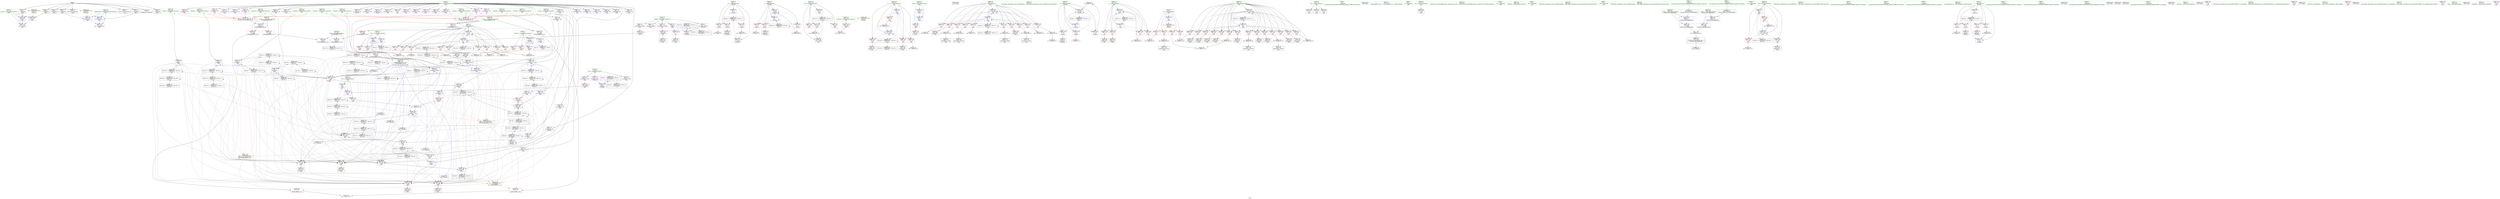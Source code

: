 digraph "SVFG" {
	label="SVFG";

	Node0x556f9fe8bb20 [shape=record,color=grey,label="{NodeID: 0\nNullPtr}"];
	Node0x556f9fe8bb20 -> Node0x556f9fedc610[style=solid];
	Node0x556f9fe8bb20 -> Node0x556f9fedc710[style=solid];
	Node0x556f9fe8bb20 -> Node0x556f9fedc7e0[style=solid];
	Node0x556f9fe8bb20 -> Node0x556f9fedc8b0[style=solid];
	Node0x556f9fe8bb20 -> Node0x556f9fedc980[style=solid];
	Node0x556f9fe8bb20 -> Node0x556f9fedca50[style=solid];
	Node0x556f9fe8bb20 -> Node0x556f9fedcb20[style=solid];
	Node0x556f9fe8bb20 -> Node0x556f9fedcbf0[style=solid];
	Node0x556f9fe8bb20 -> Node0x556f9fedccc0[style=solid];
	Node0x556f9ff206f0 [shape=record,color=black,label="{NodeID: 526\nMR_36V_2 = PHI(MR_36V_3, MR_36V_1, )\npts\{143 \}\n}"];
	Node0x556f9ff206f0 -> Node0x556f9ff28df0[style=dashed];
	Node0x556f9ff05fe0 [shape=record,color=black,label="{NodeID: 443\nMR_62V_3 = PHI(MR_62V_4, MR_62V_2, )\npts\{35 \}\n}"];
	Node0x556f9ff05fe0 -> Node0x556f9fee3090[style=dashed];
	Node0x556f9ff05fe0 -> Node0x556f9fee3160[style=dashed];
	Node0x556f9ff05fe0 -> Node0x556f9fee3230[style=dashed];
	Node0x556f9ff05fe0 -> Node0x556f9feea190[style=dashed];
	Node0x556f9fee9ff0 [shape=record,color=blue,label="{NodeID: 277\n38\<--93\nt\<--inc20\n_Z5Clearv\n}"];
	Node0x556f9fee9ff0 -> Node0x556f9fee3570[style=dashed];
	Node0x556f9fee9ff0 -> Node0x556f9fee3640[style=dashed];
	Node0x556f9fee9ff0 -> Node0x556f9fee3710[style=dashed];
	Node0x556f9fee9ff0 -> Node0x556f9fee9e50[style=dashed];
	Node0x556f9fee9ff0 -> Node0x556f9fee9ff0[style=dashed];
	Node0x556f9fee9ff0 -> Node0x556f9ff069e0[style=dashed];
	Node0x556f9fedddd0 [shape=record,color=red,label="{NodeID: 194\n446\<--122\n\<--test\nmain\n}"];
	Node0x556f9fea54e0 [shape=record,color=black,label="{NodeID: 111\n390\<--389\nidxprom124\<--\nmain\n}"];
	Node0x556f9feaaa80 [shape=record,color=green,label="{NodeID: 28\n110\<--111\nretval\<--retval_field_insensitive\nmain\n}"];
	Node0x556f9feaaa80 -> Node0x556f9fee37e0[style=solid];
	Node0x556f9feaaa80 -> Node0x556f9feea260[style=solid];
	Node0x556f9feaaa80 -> Node0x556f9feebfa0[style=solid];
	Node0x556f9ff6d260 [shape=record,color=black,label="{NodeID: 720\n187 = PHI()\n}"];
	Node0x556f9feeb6b0 [shape=record,color=blue,label="{NodeID: 305\n130\<--366\nt\<--inc110\nmain\n}"];
	Node0x556f9feeb6b0 -> Node0x556f9fedf560[style=dashed];
	Node0x556f9feeb6b0 -> Node0x556f9fedf630[style=dashed];
	Node0x556f9feeb6b0 -> Node0x556f9fedf700[style=dashed];
	Node0x556f9feeb6b0 -> Node0x556f9fedf7d0[style=dashed];
	Node0x556f9feeb6b0 -> Node0x556f9fedf8a0[style=dashed];
	Node0x556f9feeb6b0 -> Node0x556f9fedf970[style=dashed];
	Node0x556f9feeb6b0 -> Node0x556f9fedfa40[style=dashed];
	Node0x556f9feeb6b0 -> Node0x556f9fedfb10[style=dashed];
	Node0x556f9feeb6b0 -> Node0x556f9fee7a70[style=dashed];
	Node0x556f9feeb6b0 -> Node0x556f9fee7b00[style=dashed];
	Node0x556f9feeb6b0 -> Node0x556f9feeab50[style=dashed];
	Node0x556f9feeb6b0 -> Node0x556f9feeb6b0[style=dashed];
	Node0x556f9feeb6b0 -> Node0x556f9ff26ff0[style=dashed];
	Node0x556f9fedf490 [shape=record,color=red,label="{NodeID: 222\n370\<--128\n\<--h\nmain\n}"];
	Node0x556f9fedf490 -> Node0x556f9fef41f0[style=solid];
	Node0x556f9fee0f40 [shape=record,color=purple,label="{NodeID: 139\n287\<--16\narrayidx55\<--DP\nmain\n}"];
	Node0x556f9fea5fe0 [shape=record,color=green,label="{NodeID: 56\n220\<--221\n_ZNSt14basic_ofstreamIcSt11char_traitsIcEED1Ev\<--_ZNSt14basic_ofstreamIcSt11char_traitsIcEED1Ev_field_insensitive\n}"];
	Node0x556f9fef4070 [shape=record,color=grey,label="{NodeID: 416\n98 = Binary(97, 60, )\n}"];
	Node0x556f9fef4070 -> Node0x556f9feea0c0[style=solid];
	Node0x556f9fee89a0 [shape=record,color=red,label="{NodeID: 250\n345\<--344\n\<--call95\nmain\n}"];
	Node0x556f9fee89a0 -> Node0x556f9feeb5e0[style=solid];
	Node0x556f9fee2600 [shape=record,color=red,label="{NodeID: 167\n191\<--4\n\<--N\nmain\n}"];
	Node0x556f9fee2600 -> Node0x556f9fef4df0[style=solid];
	Node0x556f9fedd270 [shape=record,color=black,label="{NodeID: 84\n184\<--112\n\<--cin\nmain\n}"];
	Node0x556f9fec9c20 [shape=record,color=green,label="{NodeID: 1\n5\<--1\n\<--dummyObj\nCan only get source location for instruction, argument, global var or function.}"];
	Node0x556f9ff20bf0 [shape=record,color=black,label="{NodeID: 527\nMR_38V_2 = PHI(MR_38V_3, MR_38V_1, )\npts\{145 \}\n}"];
	Node0x556f9ff20bf0 -> Node0x556f9fee8ce0[style=dashed];
	Node0x556f9ff20bf0 -> Node0x556f9ff1b1f0[style=dashed];
	Node0x556f9ff20bf0 -> Node0x556f9ff20bf0[style=dashed];
	Node0x556f9ff064e0 [shape=record,color=black,label="{NodeID: 444\nMR_64V_2 = PHI(MR_64V_4, MR_64V_1, )\npts\{37 \}\n}"];
	Node0x556f9ff064e0 -> Node0x556f9fee9d80[style=dashed];
	Node0x556f9feea0c0 [shape=record,color=blue,label="{NodeID: 278\n36\<--98\nh\<--inc23\n_Z5Clearv\n}"];
	Node0x556f9feea0c0 -> Node0x556f9fee3300[style=dashed];
	Node0x556f9feea0c0 -> Node0x556f9fee33d0[style=dashed];
	Node0x556f9feea0c0 -> Node0x556f9fee34a0[style=dashed];
	Node0x556f9feea0c0 -> Node0x556f9feea0c0[style=dashed];
	Node0x556f9feea0c0 -> Node0x556f9ff064e0[style=dashed];
	Node0x556f9feddea0 [shape=record,color=red,label="{NodeID: 195\n457\<--122\n\<--test\nmain\n}"];
	Node0x556f9feddea0 -> Node0x556f9fee5780[style=solid];
	Node0x556f9fea55b0 [shape=record,color=black,label="{NodeID: 112\n395\<--394\nidxprom127\<--add126\nmain\n}"];
	Node0x556f9feaab50 [shape=record,color=green,label="{NodeID: 29\n112\<--113\ncin\<--cin_field_insensitive\nmain\n}"];
	Node0x556f9feaab50 -> Node0x556f9fedd1a0[style=solid];
	Node0x556f9feaab50 -> Node0x556f9fedd270[style=solid];
	Node0x556f9feaab50 -> Node0x556f9fedd340[style=solid];
	Node0x556f9ff6d330 [shape=record,color=black,label="{NodeID: 721\n198 = PHI()\n}"];
	Node0x556f9feeb780 [shape=record,color=blue,label="{NodeID: 306\n128\<--371\nh\<--dec\nmain\n}"];
	Node0x556f9feeb780 -> Node0x556f9fedee10[style=dashed];
	Node0x556f9feeb780 -> Node0x556f9fedeee0[style=dashed];
	Node0x556f9feeb780 -> Node0x556f9fedefb0[style=dashed];
	Node0x556f9feeb780 -> Node0x556f9fedf080[style=dashed];
	Node0x556f9feeb780 -> Node0x556f9fedf150[style=dashed];
	Node0x556f9feeb780 -> Node0x556f9fedf220[style=dashed];
	Node0x556f9feeb780 -> Node0x556f9fedf2f0[style=dashed];
	Node0x556f9feeb780 -> Node0x556f9fedf3c0[style=dashed];
	Node0x556f9feeb780 -> Node0x556f9fedf490[style=dashed];
	Node0x556f9feeb780 -> Node0x556f9feeaa80[style=dashed];
	Node0x556f9feeb780 -> Node0x556f9feeb780[style=dashed];
	Node0x556f9feeb780 -> Node0x556f9ff1e3f0[style=dashed];
	Node0x556f9fedf560 [shape=record,color=red,label="{NodeID: 223\n247\<--130\n\<--t\nmain\n}"];
	Node0x556f9fedf560 -> Node0x556f9fef5e70[style=solid];
	Node0x556f9fee1010 [shape=record,color=purple,label="{NodeID: 140\n290\<--16\narrayidx57\<--DP\nmain\n}"];
	Node0x556f9fee1010 -> Node0x556f9fee8660[style=solid];
	Node0x556f9fea60e0 [shape=record,color=green,label="{NodeID: 57\n273\<--274\n_ZSt3maxIiERKT_S2_S2_\<--_ZSt3maxIiERKT_S2_S2__field_insensitive\n}"];
	Node0x556f9fef41f0 [shape=record,color=grey,label="{NodeID: 417\n371 = Binary(370, 372, )\n}"];
	Node0x556f9fef41f0 -> Node0x556f9feeb780[style=solid];
	Node0x556f9fee8a70 [shape=record,color=red,label="{NodeID: 251\n355\<--354\n\<--call102\nmain\n}"];
	Node0x556f9fee8a70 -> Node0x556f9fea5270[style=solid];
	Node0x556f9fee26d0 [shape=record,color=red,label="{NodeID: 168\n233\<--4\n\<--N\nmain\n}"];
	Node0x556f9fee26d0 -> Node0x556f9fef5b70[style=solid];
	Node0x556f9fedd340 [shape=record,color=black,label="{NodeID: 85\n194\<--112\n\<--cin\nmain\n}"];
	Node0x556f9fecce60 [shape=record,color=green,label="{NodeID: 2\n19\<--1\n.str\<--dummyObj\nGlob }"];
	Node0x556f9ff210f0 [shape=record,color=black,label="{NodeID: 528\nMR_40V_2 = PHI(MR_40V_3, MR_40V_1, )\npts\{147 \}\n}"];
	Node0x556f9ff210f0 -> Node0x556f9fee8ce0[style=dashed];
	Node0x556f9ff210f0 -> Node0x556f9ff1b6f0[style=dashed];
	Node0x556f9ff210f0 -> Node0x556f9ff210f0[style=dashed];
	Node0x556f9ff069e0 [shape=record,color=black,label="{NodeID: 445\nMR_66V_2 = PHI(MR_66V_3, MR_66V_1, )\npts\{39 \}\n}"];
	Node0x556f9ff069e0 -> Node0x556f9fee9e50[style=dashed];
	Node0x556f9ff069e0 -> Node0x556f9ff069e0[style=dashed];
	Node0x556f9feea190 [shape=record,color=blue,label="{NodeID: 279\n34\<--103\ni3\<--inc26\n_Z5Clearv\n}"];
	Node0x556f9feea190 -> Node0x556f9ff05fe0[style=dashed];
	Node0x556f9feddf70 [shape=record,color=red,label="{NodeID: 196\n190\<--124\n\<--i\nmain\n}"];
	Node0x556f9feddf70 -> Node0x556f9fef4df0[style=solid];
	Node0x556f9fea5680 [shape=record,color=black,label="{NodeID: 113\n399\<--398\nidxprom130\<--add129\nmain\n}"];
	Node0x556f9feaac20 [shape=record,color=green,label="{NodeID: 30\n114\<--115\ncout\<--cout_field_insensitive\nmain\n}"];
	Node0x556f9feaac20 -> Node0x556f9fedd410[style=solid];
	Node0x556f9ff6d460 [shape=record,color=black,label="{NodeID: 722\n344 = PHI(509, )\n}"];
	Node0x556f9ff6d460 -> Node0x556f9fee89a0[style=solid];
	Node0x556f9feeb850 [shape=record,color=blue,label="{NodeID: 307\n152\<--5\nt117\<--\nmain\n}"];
	Node0x556f9feeb850 -> Node0x556f9fee7ca0[style=dashed];
	Node0x556f9feeb850 -> Node0x556f9fee7d70[style=dashed];
	Node0x556f9feeb850 -> Node0x556f9fee7e40[style=dashed];
	Node0x556f9feeb850 -> Node0x556f9fee7f10[style=dashed];
	Node0x556f9feeb850 -> Node0x556f9feeb9f0[style=dashed];
	Node0x556f9feeb850 -> Node0x556f9ff2a6f0[style=dashed];
	Node0x556f9fedf630 [shape=record,color=red,label="{NodeID: 224\n250\<--130\n\<--t\nmain\n}"];
	Node0x556f9fedf630 -> Node0x556f9fef5cf0[style=solid];
	Node0x556f9fee10e0 [shape=record,color=purple,label="{NodeID: 141\n299\<--16\narrayidx61\<--DP\nmain\n}"];
	Node0x556f9fea61e0 [shape=record,color=green,label="{NodeID: 58\n444\<--445\n_ZStlsISt11char_traitsIcEERSt13basic_ostreamIcT_ES5_PKc\<--_ZStlsISt11char_traitsIcEERSt13basic_ostreamIcT_ES5_PKc_field_insensitive\n}"];
	Node0x556f9fef4370 [shape=record,color=grey,label="{NodeID: 418\n366 = Binary(365, 60, )\n}"];
	Node0x556f9fef4370 -> Node0x556f9feeb6b0[style=solid];
	Node0x556f9fee8b40 [shape=record,color=red,label="{NodeID: 252\n392\<--391\n\<--arrayidx125\nmain\n}"];
	Node0x556f9fee8b40 -> Node0x556f9feeb920[style=solid];
	Node0x556f9fee27a0 [shape=record,color=red,label="{NodeID: 169\n377\<--4\n\<--N\nmain\n}"];
	Node0x556f9fee27a0 -> Node0x556f9fef5870[style=solid];
	Node0x556f9fedd410 [shape=record,color=black,label="{NodeID: 86\n441\<--114\n\<--cout\nmain\n}"];
	Node0x556f9fe8ae20 [shape=record,color=green,label="{NodeID: 3\n21\<--1\n.str.1\<--dummyObj\nGlob }"];
	Node0x556f9ff215f0 [shape=record,color=black,label="{NodeID: 529\nMR_42V_2 = PHI(MR_42V_3, MR_42V_1, )\npts\{149 \}\n}"];
	Node0x556f9ff215f0 -> Node0x556f9fee8ce0[style=dashed];
	Node0x556f9ff215f0 -> Node0x556f9ff1bbf0[style=dashed];
	Node0x556f9ff215f0 -> Node0x556f9ff215f0[style=dashed];
	Node0x556f9ff06ee0 [shape=record,color=black,label="{NodeID: 446\nMR_56V_2 = PHI(MR_56V_3, MR_56V_1, )\npts\{180000 \}\n|{|<s1>5}}"];
	Node0x556f9ff06ee0 -> Node0x556f9ff07de0[style=dashed];
	Node0x556f9ff06ee0:s1 -> Node0x556f9feea8e0[style=dashed,color=blue];
	Node0x556f9feea260 [shape=record,color=blue,label="{NodeID: 280\n110\<--5\nretval\<--\nmain\n}"];
	Node0x556f9feea260 -> Node0x556f9feebfa0[style=dashed];
	Node0x556f9fede040 [shape=record,color=red,label="{NodeID: 197\n195\<--124\n\<--i\nmain\n}"];
	Node0x556f9fede040 -> Node0x556f9fedd4e0[style=solid];
	Node0x556f9fea5750 [shape=record,color=black,label="{NodeID: 114\n402\<--401\nidxprom132\<--\nmain\n}"];
	Node0x556f9feaacf0 [shape=record,color=green,label="{NodeID: 31\n116\<--117\nexn.slot\<--exn.slot_field_insensitive\nmain\n}"];
	Node0x556f9feaacf0 -> Node0x556f9fee38b0[style=solid];
	Node0x556f9feaacf0 -> Node0x556f9feea5a0[style=solid];
	Node0x556f9feaacf0 -> Node0x556f9feea740[style=solid];
	Node0x556f9ff6d630 [shape=record,color=black,label="{NodeID: 723\n354 = PHI(509, )\n}"];
	Node0x556f9ff6d630 -> Node0x556f9fee8a70[style=solid];
	Node0x556f9feeb920 [shape=record,color=blue,label="{NodeID: 308\n406\<--392\narrayidx135\<--\nmain\n}"];
	Node0x556f9feeb920 -> Node0x556f9fee8b40[style=dashed];
	Node0x556f9feeb920 -> Node0x556f9feeb920[style=dashed];
	Node0x556f9feeb920 -> Node0x556f9ff2abf0[style=dashed];
	Node0x556f9fedf700 [shape=record,color=red,label="{NodeID: 225\n278\<--130\n\<--t\nmain\n}"];
	Node0x556f9fedf700 -> Node0x556f9fee5480[style=solid];
	Node0x556f9fee11b0 [shape=record,color=purple,label="{NodeID: 142\n308\<--16\narrayidx68\<--DP\nmain\n}"];
	Node0x556f9fea62e0 [shape=record,color=green,label="{NodeID: 59\n448\<--449\n_ZNSolsEi\<--_ZNSolsEi_field_insensitive\n}"];
	Node0x556f9fef44f0 [shape=record,color=grey,label="{NodeID: 419\n205 = Binary(204, 60, )\n}"];
	Node0x556f9fef44f0 -> Node0x556f9feea4d0[style=solid];
	Node0x556f9fee8c10 [shape=record,color=red,label="{NodeID: 253\n401\<--400\n\<--arrayidx131\nmain\n}"];
	Node0x556f9fee8c10 -> Node0x556f9fea5750[style=solid];
	Node0x556f9fee2870 [shape=record,color=red,label="{NodeID: 170\n425\<--4\n\<--N\nmain\n}"];
	Node0x556f9fee2870 -> Node0x556f9fee5000[style=solid];
	Node0x556f9fedd4e0 [shape=record,color=black,label="{NodeID: 87\n196\<--195\nidxprom\<--\nmain\n}"];
	Node0x556f9fe8aeb0 [shape=record,color=green,label="{NodeID: 4\n23\<--1\n.str.2\<--dummyObj\nGlob }"];
	Node0x556f9ff21af0 [shape=record,color=black,label="{NodeID: 530\nMR_44V_2 = PHI(MR_44V_3, MR_44V_1, )\npts\{151 \}\n}"];
	Node0x556f9ff21af0 -> Node0x556f9fee8ce0[style=dashed];
	Node0x556f9ff21af0 -> Node0x556f9ff1c0f0[style=dashed];
	Node0x556f9ff21af0 -> Node0x556f9ff21af0[style=dashed];
	Node0x556f9feea330 [shape=record,color=blue,label="{NodeID: 281\n122\<--60\ntest\<--\nmain\n}"];
	Node0x556f9feea330 -> Node0x556f9ff1d4f0[style=dashed];
	Node0x556f9fede110 [shape=record,color=red,label="{NodeID: 198\n199\<--124\n\<--i\nmain\n}"];
	Node0x556f9fede110 -> Node0x556f9fedd5b0[style=solid];
	Node0x556f9fea5820 [shape=record,color=black,label="{NodeID: 115\n405\<--404\nidxprom134\<--\nmain\n}"];
	Node0x556f9feaadc0 [shape=record,color=green,label="{NodeID: 32\n118\<--119\nehselector.slot\<--ehselector.slot_field_insensitive\nmain\n}"];
	Node0x556f9feaadc0 -> Node0x556f9fee3980[style=solid];
	Node0x556f9feaadc0 -> Node0x556f9feea670[style=solid];
	Node0x556f9feaadc0 -> Node0x556f9feea810[style=solid];
	Node0x556f9ff6d770 [shape=record,color=black,label="{NodeID: 724\n433 = PHI(509, )\n}"];
	Node0x556f9ff6d770 -> Node0x556f9fee8ce0[style=solid];
	Node0x556f9ff2a6f0 [shape=record,color=black,label="{NodeID: 558\nMR_46V_3 = PHI(MR_46V_7, MR_46V_2, )\npts\{153 \}\n}"];
	Node0x556f9ff2a6f0 -> Node0x556f9feeb850[style=dashed];
	Node0x556f9ff2a6f0 -> Node0x556f9ff21ff0[style=dashed];
	Node0x556f9ff2a6f0 -> Node0x556f9ff2a6f0[style=dashed];
	Node0x556f9feeb9f0 [shape=record,color=blue,label="{NodeID: 309\n152\<--410\nt117\<--inc137\nmain\n}"];
	Node0x556f9feeb9f0 -> Node0x556f9fee7ca0[style=dashed];
	Node0x556f9feeb9f0 -> Node0x556f9fee7d70[style=dashed];
	Node0x556f9feeb9f0 -> Node0x556f9fee7e40[style=dashed];
	Node0x556f9feeb9f0 -> Node0x556f9fee7f10[style=dashed];
	Node0x556f9feeb9f0 -> Node0x556f9feeb9f0[style=dashed];
	Node0x556f9feeb9f0 -> Node0x556f9ff2a6f0[style=dashed];
	Node0x556f9fedf7d0 [shape=record,color=red,label="{NodeID: 226\n288\<--130\n\<--t\nmain\n}"];
	Node0x556f9fedf7d0 -> Node0x556f9fea4980[style=solid];
	Node0x556f9fee1280 [shape=record,color=purple,label="{NodeID: 143\n312\<--16\narrayidx71\<--DP\nmain\n}"];
	Node0x556f9fee1280 -> Node0x556f9feeb1d0[style=solid];
	Node0x556f9fea63e0 [shape=record,color=green,label="{NodeID: 60\n462\<--463\n_ZNSt14basic_ifstreamIcSt11char_traitsIcEE5closeEv\<--_ZNSt14basic_ifstreamIcSt11char_traitsIcEE5closeEv_field_insensitive\n}"];
	Node0x556f9fef4670 [shape=record,color=grey,label="{NodeID: 420\n332 = Binary(331, 60, )\n}"];
	Node0x556f9fef4670 -> Node0x556f9fea4e60[style=solid];
	Node0x556f9fee8ce0 [shape=record,color=red,label="{NodeID: 254\n434\<--433\n\<--call154\nmain\n}"];
	Node0x556f9fee8ce0 -> Node0x556f9feebd30[style=solid];
	Node0x556f9fee2940 [shape=record,color=red,label="{NodeID: 171\n254\<--7\n\<--Princess\nmain\n}"];
	Node0x556f9fee2940 -> Node0x556f9fef5ff0[style=solid];
	Node0x556f9fedd5b0 [shape=record,color=black,label="{NodeID: 88\n200\<--199\nidxprom17\<--\nmain\n}"];
	Node0x556f9fea6ce0 [shape=record,color=green,label="{NodeID: 5\n25\<--1\n.str.3\<--dummyObj\nGlob }"];
	Node0x556f9ff21ff0 [shape=record,color=black,label="{NodeID: 531\nMR_46V_2 = PHI(MR_46V_3, MR_46V_1, )\npts\{153 \}\n}"];
	Node0x556f9ff21ff0 -> Node0x556f9ff2a6f0[style=dashed];
	Node0x556f9feea400 [shape=record,color=blue,label="{NodeID: 282\n124\<--5\ni\<--\nmain\n}"];
	Node0x556f9feea400 -> Node0x556f9feddf70[style=dashed];
	Node0x556f9feea400 -> Node0x556f9fede040[style=dashed];
	Node0x556f9feea400 -> Node0x556f9fede110[style=dashed];
	Node0x556f9feea400 -> Node0x556f9fede1e0[style=dashed];
	Node0x556f9feea400 -> Node0x556f9feea4d0[style=dashed];
	Node0x556f9feea400 -> Node0x556f9ff1d9f0[style=dashed];
	Node0x556f9fede1e0 [shape=record,color=red,label="{NodeID: 199\n204\<--124\n\<--i\nmain\n}"];
	Node0x556f9fede1e0 -> Node0x556f9fef44f0[style=solid];
	Node0x556f9fedfc90 [shape=record,color=black,label="{NodeID: 116\n427\<--426\nidxprom148\<--sub147\nmain\n}"];
	Node0x556f9feaae90 [shape=record,color=green,label="{NodeID: 33\n120\<--121\ntestCases\<--testCases_field_insensitive\nmain\n}"];
	Node0x556f9feaae90 -> Node0x556f9feddc30[style=solid];
	Node0x556f9ff2abf0 [shape=record,color=black,label="{NodeID: 559\nMR_56V_5 = PHI(MR_56V_14, MR_56V_4, )\npts\{180000 \}\n|{|<s6>18}}"];
	Node0x556f9ff2abf0 -> Node0x556f9fee8b40[style=dashed];
	Node0x556f9ff2abf0 -> Node0x556f9fee8ce0[style=dashed];
	Node0x556f9ff2abf0 -> Node0x556f9feeb920[style=dashed];
	Node0x556f9ff2abf0 -> Node0x556f9ff0bee0[style=dashed];
	Node0x556f9ff2abf0 -> Node0x556f9ff238f0[style=dashed];
	Node0x556f9ff2abf0 -> Node0x556f9ff2abf0[style=dashed];
	Node0x556f9ff2abf0:s6 -> Node0x556f9ff35090[style=dashed,color=red];
	Node0x556f9feebac0 [shape=record,color=blue,label="{NodeID: 310\n126\<--416\ni24\<--inc141\nmain\n}"];
	Node0x556f9feebac0 -> Node0x556f9fede2b0[style=dashed];
	Node0x556f9feebac0 -> Node0x556f9fede380[style=dashed];
	Node0x556f9feebac0 -> Node0x556f9fede450[style=dashed];
	Node0x556f9feebac0 -> Node0x556f9fede520[style=dashed];
	Node0x556f9feebac0 -> Node0x556f9fede5f0[style=dashed];
	Node0x556f9feebac0 -> Node0x556f9fede6c0[style=dashed];
	Node0x556f9feebac0 -> Node0x556f9fede790[style=dashed];
	Node0x556f9feebac0 -> Node0x556f9fede860[style=dashed];
	Node0x556f9feebac0 -> Node0x556f9fede930[style=dashed];
	Node0x556f9feebac0 -> Node0x556f9fedea00[style=dashed];
	Node0x556f9feebac0 -> Node0x556f9fedead0[style=dashed];
	Node0x556f9feebac0 -> Node0x556f9fedeba0[style=dashed];
	Node0x556f9feebac0 -> Node0x556f9fedec70[style=dashed];
	Node0x556f9feebac0 -> Node0x556f9feded40[style=dashed];
	Node0x556f9feebac0 -> Node0x556f9feebac0[style=dashed];
	Node0x556f9feebac0 -> Node0x556f9ff1def0[style=dashed];
	Node0x556f9fedf8a0 [shape=record,color=red,label="{NodeID: 227\n309\<--130\n\<--t\nmain\n}"];
	Node0x556f9fedf8a0 -> Node0x556f9fef35f0[style=solid];
	Node0x556f9fee1350 [shape=record,color=purple,label="{NodeID: 144\n321\<--16\narrayidx77\<--DP\nmain\n}"];
	Node0x556f9fedc0a0 [shape=record,color=green,label="{NodeID: 61\n465\<--466\n_ZNSt14basic_ofstreamIcSt11char_traitsIcEE5closeEv\<--_ZNSt14basic_ofstreamIcSt11char_traitsIcEE5closeEv_field_insensitive\n}"];
	Node0x556f9fef47f0 [shape=record,color=grey,label="{NodeID: 421\n352 = Binary(350, 351, )\n}"];
	Node0x556f9fef47f0 -> Node0x556f9feeb510[style=solid];
	Node0x556f9fee8db0 [shape=record,color=red,label="{NodeID: 255\n494\<--488\n\<--__a.addr\n_ZStorSt13_Ios_OpenmodeS_\n}"];
	Node0x556f9fee8db0 -> Node0x556f9fef3bf0[style=solid];
	Node0x556f9fee2a10 [shape=record,color=red,label="{NodeID: 172\n269\<--7\n\<--Princess\nmain\n}"];
	Node0x556f9fee2a10 -> Node0x556f9fee5900[style=solid];
	Node0x556f9fedd680 [shape=record,color=black,label="{NodeID: 89\n225\<--224\nidxprom21\<--\nmain\n}"];
	Node0x556f9fea6da0 [shape=record,color=green,label="{NodeID: 6\n27\<--1\n.str.4\<--dummyObj\nGlob }"];
	Node0x556f9ff224f0 [shape=record,color=black,label="{NodeID: 532\nMR_48V_2 = PHI(MR_48V_4, MR_48V_1, )\npts\{155 \}\n}"];
	Node0x556f9ff224f0 -> Node0x556f9fee8590[style=dashed];
	Node0x556f9ff224f0 -> Node0x556f9fee8730[style=dashed];
	Node0x556f9ff224f0 -> Node0x556f9fee8800[style=dashed];
	Node0x556f9ff224f0 -> Node0x556f9fee88d0[style=dashed];
	Node0x556f9ff224f0 -> Node0x556f9fee89a0[style=dashed];
	Node0x556f9ff224f0 -> Node0x556f9fee8a70[style=dashed];
	Node0x556f9ff224f0 -> Node0x556f9feebb90[style=dashed];
	Node0x556f9ff07de0 [shape=record,color=black,label="{NodeID: 449\nMR_56V_3 = PHI(MR_56V_4, MR_56V_2, )\npts\{180000 \}\n}"];
	Node0x556f9ff07de0 -> Node0x556f9fee9f20[style=dashed];
	Node0x556f9ff07de0 -> Node0x556f9ff06ee0[style=dashed];
	Node0x556f9ff07de0 -> Node0x556f9ff07de0[style=dashed];
	Node0x556f9feea4d0 [shape=record,color=blue,label="{NodeID: 283\n124\<--205\ni\<--inc\nmain\n}"];
	Node0x556f9feea4d0 -> Node0x556f9feddf70[style=dashed];
	Node0x556f9feea4d0 -> Node0x556f9fede040[style=dashed];
	Node0x556f9feea4d0 -> Node0x556f9fede110[style=dashed];
	Node0x556f9feea4d0 -> Node0x556f9fede1e0[style=dashed];
	Node0x556f9feea4d0 -> Node0x556f9feea4d0[style=dashed];
	Node0x556f9feea4d0 -> Node0x556f9ff1d9f0[style=dashed];
	Node0x556f9fede2b0 [shape=record,color=red,label="{NodeID: 200\n232\<--126\n\<--i24\nmain\n}"];
	Node0x556f9fede2b0 -> Node0x556f9fef5b70[style=solid];
	Node0x556f9fedfd60 [shape=record,color=black,label="{NodeID: 117\n431\<--430\nidxprom151\<--\nmain\n}"];
	Node0x556f9feaaf60 [shape=record,color=green,label="{NodeID: 34\n122\<--123\ntest\<--test_field_insensitive\nmain\n}"];
	Node0x556f9feaaf60 -> Node0x556f9feddd00[style=solid];
	Node0x556f9feaaf60 -> Node0x556f9fedddd0[style=solid];
	Node0x556f9feaaf60 -> Node0x556f9feddea0[style=solid];
	Node0x556f9feaaf60 -> Node0x556f9feea330[style=solid];
	Node0x556f9feaaf60 -> Node0x556f9feebed0[style=solid];
	Node0x556f9feebb90 [shape=record,color=blue,label="{NodeID: 311\n154\<--5\nanswer\<--\nmain\n}"];
	Node0x556f9feebb90 -> Node0x556f9ff0e1e0[style=dashed];
	Node0x556f9fedf970 [shape=record,color=red,label="{NodeID: 228\n315\<--130\n\<--t\nmain\n}"];
	Node0x556f9fedf970 -> Node0x556f9fef3770[style=solid];
	Node0x556f9fee1420 [shape=record,color=purple,label="{NodeID: 145\n330\<--16\narrayidx84\<--DP\nmain\n}"];
	Node0x556f9fedc130 [shape=record,color=green,label="{NodeID: 62\n470\<--471\n_ZNSt14basic_ifstreamIcSt11char_traitsIcEED1Ev\<--_ZNSt14basic_ifstreamIcSt11char_traitsIcEED1Ev_field_insensitive\n}"];
	Node0x556f9fef4970 [shape=record,color=grey,label="{NodeID: 422\n325 = Binary(323, 324, )\n}"];
	Node0x556f9fef4970 -> Node0x556f9feeb370[style=solid];
	Node0x556f9fee8e80 [shape=record,color=red,label="{NodeID: 256\n495\<--490\n\<--__b.addr\n_ZStorSt13_Ios_OpenmodeS_\n}"];
	Node0x556f9fee8e80 -> Node0x556f9fef3bf0[style=solid];
	Node0x556f9fee2ae0 [shape=record,color=red,label="{NodeID: 173\n302\<--7\n\<--Princess\nmain\n}"];
	Node0x556f9fee2ae0 -> Node0x556f9fef38f0[style=solid];
	Node0x556f9fedd750 [shape=record,color=black,label="{NodeID: 90\n237\<--236\nidxprom28\<--\nmain\n}"];
	Node0x556f9fea7240 [shape=record,color=green,label="{NodeID: 7\n47\<--1\n\<--dummyObj\nCan only get source location for instruction, argument, global var or function.}"];
	Node0x556f9ff229f0 [shape=record,color=black,label="{NodeID: 533\nMR_50V_2 = PHI(MR_50V_4, MR_50V_1, )\npts\{157 \}\n}"];
	Node0x556f9ff229f0 -> Node0x556f9feebc60[style=dashed];
	Node0x556f9feea5a0 [shape=record,color=blue,label="{NodeID: 284\n116\<--209\nexn.slot\<--\nmain\n}"];
	Node0x556f9feea5a0 -> Node0x556f9fee38b0[style=dashed];
	Node0x556f9fede380 [shape=record,color=red,label="{NodeID: 201\n236\<--126\n\<--i24\nmain\n}"];
	Node0x556f9fede380 -> Node0x556f9fedd750[style=solid];
	Node0x556f9fedfe30 [shape=record,color=black,label="{NodeID: 118\n109\<--472\nmain_ret\<--\nmain\n}"];
	Node0x556f9feab030 [shape=record,color=green,label="{NodeID: 35\n124\<--125\ni\<--i_field_insensitive\nmain\n}"];
	Node0x556f9feab030 -> Node0x556f9feddf70[style=solid];
	Node0x556f9feab030 -> Node0x556f9fede040[style=solid];
	Node0x556f9feab030 -> Node0x556f9fede110[style=solid];
	Node0x556f9feab030 -> Node0x556f9fede1e0[style=solid];
	Node0x556f9feab030 -> Node0x556f9feea400[style=solid];
	Node0x556f9feab030 -> Node0x556f9feea4d0[style=solid];
	Node0x556f9feebc60 [shape=record,color=blue,label="{NodeID: 312\n156\<--5\nt143\<--\nmain\n}"];
	Node0x556f9feebc60 -> Node0x556f9fee80b0[style=dashed];
	Node0x556f9feebc60 -> Node0x556f9fee8180[style=dashed];
	Node0x556f9feebc60 -> Node0x556f9fee8250[style=dashed];
	Node0x556f9feebc60 -> Node0x556f9feebe00[style=dashed];
	Node0x556f9feebc60 -> Node0x556f9ff229f0[style=dashed];
	Node0x556f9fedfa40 [shape=record,color=red,label="{NodeID: 229\n331\<--130\n\<--t\nmain\n}"];
	Node0x556f9fedfa40 -> Node0x556f9fef4670[style=solid];
	Node0x556f9fee14f0 [shape=record,color=purple,label="{NodeID: 146\n334\<--16\narrayidx87\<--DP\nmain\n|{<s0>16}}"];
	Node0x556f9fee14f0:s0 -> Node0x556f9ff69c80[style=solid,color=red];
	Node0x556f9fedc1c0 [shape=record,color=green,label="{NodeID: 63\n488\<--489\n__a.addr\<--__a.addr_field_insensitive\n_ZStorSt13_Ios_OpenmodeS_\n}"];
	Node0x556f9fedc1c0 -> Node0x556f9fee8db0[style=solid];
	Node0x556f9fedc1c0 -> Node0x556f9feec070[style=solid];
	Node0x556f9fef4af0 [shape=record,color=grey,label="{NodeID: 423\n293 = Binary(291, 292, )\n}"];
	Node0x556f9fef4af0 -> Node0x556f9feeaf60[style=solid];
	Node0x556f9fee8f50 [shape=record,color=red,label="{NodeID: 257\n532\<--512\n\<--retval\n_ZSt3maxIiERKT_S2_S2_\n}"];
	Node0x556f9fee8f50 -> Node0x556f9fedffd0[style=solid];
	Node0x556f9fee2bb0 [shape=record,color=red,label="{NodeID: 174\n324\<--9\n\<--Tower\nmain\n}"];
	Node0x556f9fee2bb0 -> Node0x556f9fef4970[style=solid];
	Node0x556f9fedd820 [shape=record,color=black,label="{NodeID: 91\n259\<--258\nidxprom39\<--\nmain\n}"];
	Node0x556f9fea7300 [shape=record,color=green,label="{NodeID: 8\n60\<--1\n\<--dummyObj\nCan only get source location for instruction, argument, global var or function.}"];
	Node0x556f9ff22ef0 [shape=record,color=black,label="{NodeID: 534\nMR_52V_2 = PHI(MR_52V_3, MR_52V_1, )\npts\{130000 \}\n|{<s0>5}}"];
	Node0x556f9ff22ef0:s0 -> Node0x556f9ff175f0[style=dashed,color=red];
	Node0x556f9feea670 [shape=record,color=blue,label="{NodeID: 285\n118\<--211\nehselector.slot\<--\nmain\n}"];
	Node0x556f9feea670 -> Node0x556f9fee3980[style=dashed];
	Node0x556f9fede450 [shape=record,color=red,label="{NodeID: 202\n258\<--126\n\<--i24\nmain\n}"];
	Node0x556f9fede450 -> Node0x556f9fedd820[style=solid];
	Node0x556f9fedff00 [shape=record,color=black,label="{NodeID: 119\n485\<--496\n_ZStorSt13_Ios_OpenmodeS__ret\<--or\n_ZStorSt13_Ios_OpenmodeS_\n|{<s0>2}}"];
	Node0x556f9fedff00:s0 -> Node0x556f9ff6cb80[style=solid,color=blue];
	Node0x556f9feab100 [shape=record,color=green,label="{NodeID: 36\n126\<--127\ni24\<--i24_field_insensitive\nmain\n}"];
	Node0x556f9feab100 -> Node0x556f9fede2b0[style=solid];
	Node0x556f9feab100 -> Node0x556f9fede380[style=solid];
	Node0x556f9feab100 -> Node0x556f9fede450[style=solid];
	Node0x556f9feab100 -> Node0x556f9fede520[style=solid];
	Node0x556f9feab100 -> Node0x556f9fede5f0[style=solid];
	Node0x556f9feab100 -> Node0x556f9fede6c0[style=solid];
	Node0x556f9feab100 -> Node0x556f9fede790[style=solid];
	Node0x556f9feab100 -> Node0x556f9fede860[style=solid];
	Node0x556f9feab100 -> Node0x556f9fede930[style=solid];
	Node0x556f9feab100 -> Node0x556f9fedea00[style=solid];
	Node0x556f9feab100 -> Node0x556f9fedead0[style=solid];
	Node0x556f9feab100 -> Node0x556f9fedeba0[style=solid];
	Node0x556f9feab100 -> Node0x556f9fedec70[style=solid];
	Node0x556f9feab100 -> Node0x556f9feded40[style=solid];
	Node0x556f9feab100 -> Node0x556f9feea9b0[style=solid];
	Node0x556f9feab100 -> Node0x556f9feebac0[style=solid];
	Node0x556f9feebd30 [shape=record,color=blue,label="{NodeID: 313\n154\<--434\nanswer\<--\nmain\n}"];
	Node0x556f9feebd30 -> Node0x556f9ff0e1e0[style=dashed];
	Node0x556f9fedfb10 [shape=record,color=red,label="{NodeID: 230\n341\<--130\n\<--t\nmain\n}"];
	Node0x556f9fedfb10 -> Node0x556f9fea50d0[style=solid];
	Node0x556f9fee15c0 [shape=record,color=purple,label="{NodeID: 147\n337\<--16\narrayidx89\<--DP\nmain\n}"];
	Node0x556f9fedc250 [shape=record,color=green,label="{NodeID: 64\n490\<--491\n__b.addr\<--__b.addr_field_insensitive\n_ZStorSt13_Ios_OpenmodeS_\n}"];
	Node0x556f9fedc250 -> Node0x556f9fee8e80[style=solid];
	Node0x556f9fedc250 -> Node0x556f9feec140[style=solid];
	Node0x556f9fef4c70 [shape=record,color=grey,label="{NodeID: 424\n398 = Binary(397, 60, )\n}"];
	Node0x556f9fef4c70 -> Node0x556f9fea5680[style=solid];
	Node0x556f9fee9020 [shape=record,color=red,label="{NodeID: 258\n520\<--514\n\<--__a.addr\n_ZSt3maxIiERKT_S2_S2_\n}"];
	Node0x556f9fee9020 -> Node0x556f9fee9360[style=solid];
	Node0x556f9fee2c80 [shape=record,color=red,label="{NodeID: 175\n351\<--9\n\<--Tower\nmain\n}"];
	Node0x556f9fee2c80 -> Node0x556f9fef47f0[style=solid];
	Node0x556f9fedd8f0 [shape=record,color=black,label="{NodeID: 92\n265\<--264\nidxprom41\<--\nmain\n}"];
	Node0x556f9fea73c0 [shape=record,color=green,label="{NodeID: 9\n72\<--1\n\<--dummyObj\nCan only get source location for instruction, argument, global var or function.}"];
	Node0x556f9ff233f0 [shape=record,color=black,label="{NodeID: 535\nMR_54V_2 = PHI(MR_54V_3, MR_54V_1, )\npts\{150000 \}\n|{<s0>5}}"];
	Node0x556f9ff233f0:s0 -> Node0x556f9ff17af0[style=dashed,color=red];
	Node0x556f9ff08ce0 [shape=record,color=black,label="{NodeID: 452\nMR_26V_5 = PHI(MR_26V_9, MR_26V_4, )\npts\{133 \}\n}"];
	Node0x556f9ff08ce0 -> Node0x556f9feeac20[style=dashed];
	Node0x556f9ff08ce0 -> Node0x556f9ff08ce0[style=dashed];
	Node0x556f9ff08ce0 -> Node0x556f9ff274f0[style=dashed];
	Node0x556f9feea740 [shape=record,color=blue,label="{NodeID: 286\n116\<--215\nexn.slot\<--\nmain\n}"];
	Node0x556f9feea740 -> Node0x556f9fee38b0[style=dashed];
	Node0x556f9fede520 [shape=record,color=red,label="{NodeID: 203\n264\<--126\n\<--i24\nmain\n}"];
	Node0x556f9fede520 -> Node0x556f9fedd8f0[style=solid];
	Node0x556f9fedffd0 [shape=record,color=black,label="{NodeID: 120\n509\<--532\n_ZSt3maxIiERKT_S2_S2__ret\<--\n_ZSt3maxIiERKT_S2_S2_\n|{<s0>12|<s1>13|<s2>14|<s3>15|<s4>16|<s5>17|<s6>18}}"];
	Node0x556f9fedffd0:s0 -> Node0x556f9ff6ce80[style=solid,color=blue];
	Node0x556f9fedffd0:s1 -> Node0x556f9ff6bbf0[style=solid,color=blue];
	Node0x556f9fedffd0:s2 -> Node0x556f9ff6bd00[style=solid,color=blue];
	Node0x556f9fedffd0:s3 -> Node0x556f9ff6be10[style=solid,color=blue];
	Node0x556f9fedffd0:s4 -> Node0x556f9ff6d460[style=solid,color=blue];
	Node0x556f9fedffd0:s5 -> Node0x556f9ff6d630[style=solid,color=blue];
	Node0x556f9fedffd0:s6 -> Node0x556f9ff6d770[style=solid,color=blue];
	Node0x556f9feab1d0 [shape=record,color=green,label="{NodeID: 37\n128\<--129\nh\<--h_field_insensitive\nmain\n}"];
	Node0x556f9feab1d0 -> Node0x556f9fedee10[style=solid];
	Node0x556f9feab1d0 -> Node0x556f9fedeee0[style=solid];
	Node0x556f9feab1d0 -> Node0x556f9fedefb0[style=solid];
	Node0x556f9feab1d0 -> Node0x556f9fedf080[style=solid];
	Node0x556f9feab1d0 -> Node0x556f9fedf150[style=solid];
	Node0x556f9feab1d0 -> Node0x556f9fedf220[style=solid];
	Node0x556f9feab1d0 -> Node0x556f9fedf2f0[style=solid];
	Node0x556f9feab1d0 -> Node0x556f9fedf3c0[style=solid];
	Node0x556f9feab1d0 -> Node0x556f9fedf490[style=solid];
	Node0x556f9feab1d0 -> Node0x556f9feeaa80[style=solid];
	Node0x556f9feab1d0 -> Node0x556f9feeb780[style=solid];
	Node0x556f9feebe00 [shape=record,color=blue,label="{NodeID: 314\n156\<--438\nt143\<--inc156\nmain\n}"];
	Node0x556f9feebe00 -> Node0x556f9fee80b0[style=dashed];
	Node0x556f9feebe00 -> Node0x556f9fee8180[style=dashed];
	Node0x556f9feebe00 -> Node0x556f9fee8250[style=dashed];
	Node0x556f9feebe00 -> Node0x556f9feebe00[style=dashed];
	Node0x556f9feebe00 -> Node0x556f9ff229f0[style=dashed];
	Node0x556f9fee7a70 [shape=record,color=red,label="{NodeID: 231\n358\<--130\n\<--t\nmain\n}"];
	Node0x556f9fee7a70 -> Node0x556f9fef3470[style=solid];
	Node0x556f9fee1690 [shape=record,color=purple,label="{NodeID: 148\n340\<--16\narrayidx91\<--DP\nmain\n}"];
	Node0x556f9fedc2e0 [shape=record,color=green,label="{NodeID: 65\n498\<--499\n__gxx_personality_v0\<--__gxx_personality_v0_field_insensitive\n}"];
	Node0x556f9fef4df0 [shape=record,color=grey,label="{NodeID: 425\n192 = cmp(190, 191, )\n}"];
	Node0x556f9fee90f0 [shape=record,color=red,label="{NodeID: 259\n529\<--514\n\<--__a.addr\n_ZSt3maxIiERKT_S2_S2_\n}"];
	Node0x556f9fee90f0 -> Node0x556f9feec480[style=solid];
	Node0x556f9fee2d50 [shape=record,color=red,label="{NodeID: 176\n45\<--32\n\<--i\n_Z5Clearv\n}"];
	Node0x556f9fee2d50 -> Node0x556f9fef53f0[style=solid];
	Node0x556f9fedd9c0 [shape=record,color=black,label="{NodeID: 93\n276\<--275\nidxprom46\<--\nmain\n}"];
	Node0x556f9fea3c70 [shape=record,color=green,label="{NodeID: 10\n78\<--1\n\<--dummyObj\nCan only get source location for instruction, argument, global var or function.}"];
	Node0x556f9ff69c80 [shape=record,color=black,label="{NodeID: 702\n510 = PHI(134, 281, 140, 144, 334, 148, 154, )\n0th arg _ZSt3maxIiERKT_S2_S2_ }"];
	Node0x556f9ff69c80 -> Node0x556f9feec210[style=solid];
	Node0x556f9ff238f0 [shape=record,color=black,label="{NodeID: 536\nMR_56V_2 = PHI(MR_56V_5, MR_56V_1, )\npts\{180000 \}\n|{<s0>5}}"];
	Node0x556f9ff238f0:s0 -> Node0x556f9ff06ee0[style=dashed,color=red];
	Node0x556f9ff091e0 [shape=record,color=black,label="{NodeID: 453\nMR_28V_5 = PHI(MR_28V_7, MR_28V_4, )\npts\{135 \}\n}"];
	Node0x556f9ff091e0 -> Node0x556f9fee88d0[style=dashed];
	Node0x556f9ff091e0 -> Node0x556f9fee89a0[style=dashed];
	Node0x556f9ff091e0 -> Node0x556f9fee8a70[style=dashed];
	Node0x556f9ff091e0 -> Node0x556f9feeadc0[style=dashed];
	Node0x556f9ff091e0 -> Node0x556f9ff091e0[style=dashed];
	Node0x556f9ff091e0 -> Node0x556f9ff279f0[style=dashed];
	Node0x556f9feea810 [shape=record,color=blue,label="{NodeID: 287\n118\<--217\nehselector.slot\<--\nmain\n}"];
	Node0x556f9feea810 -> Node0x556f9fee3980[style=dashed];
	Node0x556f9fede5f0 [shape=record,color=red,label="{NodeID: 204\n282\<--126\n\<--i24\nmain\n}"];
	Node0x556f9fede5f0 -> Node0x556f9feddb60[style=solid];
	Node0x556f9fee00a0 [shape=record,color=purple,label="{NodeID: 121\n55\<--11\narrayidx2\<--Health\n_Z5Clearv\n}"];
	Node0x556f9fee00a0 -> Node0x556f9fee9b10[style=solid];
	Node0x556f9feab2a0 [shape=record,color=green,label="{NodeID: 38\n130\<--131\nt\<--t_field_insensitive\nmain\n}"];
	Node0x556f9feab2a0 -> Node0x556f9fedf560[style=solid];
	Node0x556f9feab2a0 -> Node0x556f9fedf630[style=solid];
	Node0x556f9feab2a0 -> Node0x556f9fedf700[style=solid];
	Node0x556f9feab2a0 -> Node0x556f9fedf7d0[style=solid];
	Node0x556f9feab2a0 -> Node0x556f9fedf8a0[style=solid];
	Node0x556f9feab2a0 -> Node0x556f9fedf970[style=solid];
	Node0x556f9feab2a0 -> Node0x556f9fedfa40[style=solid];
	Node0x556f9feab2a0 -> Node0x556f9fedfb10[style=solid];
	Node0x556f9feab2a0 -> Node0x556f9fee7a70[style=solid];
	Node0x556f9feab2a0 -> Node0x556f9fee7b00[style=solid];
	Node0x556f9feab2a0 -> Node0x556f9feeab50[style=solid];
	Node0x556f9feab2a0 -> Node0x556f9feeb6b0[style=solid];
	Node0x556f9feebed0 [shape=record,color=blue,label="{NodeID: 315\n122\<--458\ntest\<--inc169\nmain\n}"];
	Node0x556f9feebed0 -> Node0x556f9ff1d4f0[style=dashed];
	Node0x556f9fee7b00 [shape=record,color=red,label="{NodeID: 232\n365\<--130\n\<--t\nmain\n}"];
	Node0x556f9fee7b00 -> Node0x556f9fef4370[style=solid];
	Node0x556f9fee1760 [shape=record,color=purple,label="{NodeID: 149\n343\<--16\narrayidx93\<--DP\nmain\n|{<s0>16}}"];
	Node0x556f9fee1760:s0 -> Node0x556f9ff6bf20[style=solid,color=red];
	Node0x556f9fedc3a0 [shape=record,color=green,label="{NodeID: 66\n512\<--513\nretval\<--retval_field_insensitive\n_ZSt3maxIiERKT_S2_S2_\n}"];
	Node0x556f9fedc3a0 -> Node0x556f9fee8f50[style=solid];
	Node0x556f9fedc3a0 -> Node0x556f9feec3b0[style=solid];
	Node0x556f9fedc3a0 -> Node0x556f9feec480[style=solid];
	Node0x556f9ff1b1f0 [shape=record,color=black,label="{NodeID: 509\nMR_38V_4 = PHI(MR_38V_5, MR_38V_3, )\npts\{145 \}\n}"];
	Node0x556f9ff1b1f0 -> Node0x556f9fee8590[style=dashed];
	Node0x556f9ff1b1f0 -> Node0x556f9fee8730[style=dashed];
	Node0x556f9ff1b1f0 -> Node0x556f9fee8800[style=dashed];
	Node0x556f9ff1b1f0 -> Node0x556f9fee8ce0[style=dashed];
	Node0x556f9ff1b1f0 -> Node0x556f9feeb2a0[style=dashed];
	Node0x556f9ff1b1f0 -> Node0x556f9ff0c8e0[style=dashed];
	Node0x556f9ff1b1f0 -> Node0x556f9ff1b1f0[style=dashed];
	Node0x556f9ff1b1f0 -> Node0x556f9ff20bf0[style=dashed];
	Node0x556f9fef4f70 [shape=record,color=grey,label="{NodeID: 426\n66 = cmp(65, 47, )\n}"];
	Node0x556f9fee91c0 [shape=record,color=red,label="{NodeID: 260\n522\<--516\n\<--__b.addr\n_ZSt3maxIiERKT_S2_S2_\n}"];
	Node0x556f9fee91c0 -> Node0x556f9fee9430[style=solid];
	Node0x556f9fee2e20 [shape=record,color=red,label="{NodeID: 177\n49\<--32\n\<--i\n_Z5Clearv\n}"];
	Node0x556f9fee2e20 -> Node0x556f9fedcd90[style=solid];
	Node0x556f9fedda90 [shape=record,color=black,label="{NodeID: 94\n280\<--279\nidxprom49\<--sub48\nmain\n}"];
	Node0x556f9fea3d70 [shape=record,color=green,label="{NodeID: 11\n90\<--1\n\<--dummyObj\nCan only get source location for instruction, argument, global var or function.}"];
	Node0x556f9ff6b7e0 [shape=record,color=black,label="{NodeID: 703\n443 = PHI()\n}"];
	Node0x556f9ff23df0 [shape=record,color=black,label="{NodeID: 537\nMR_75V_3 = PHI(MR_75V_4, MR_75V_2, )\npts\{513 \}\n}"];
	Node0x556f9ff23df0 -> Node0x556f9fee8f50[style=dashed];
	Node0x556f9ff096e0 [shape=record,color=black,label="{NodeID: 454\nMR_30V_5 = PHI(MR_30V_7, MR_30V_4, )\npts\{137 \}\n}"];
	Node0x556f9ff096e0 -> Node0x556f9fee88d0[style=dashed];
	Node0x556f9ff096e0 -> Node0x556f9fee89a0[style=dashed];
	Node0x556f9ff096e0 -> Node0x556f9fee8a70[style=dashed];
	Node0x556f9ff096e0 -> Node0x556f9feeae90[style=dashed];
	Node0x556f9ff096e0 -> Node0x556f9ff096e0[style=dashed];
	Node0x556f9ff096e0 -> Node0x556f9ff27ef0[style=dashed];
	Node0x556f9feea8e0 [shape=record,color=blue,label="{NodeID: 288\n228\<--5\narrayidx23\<--\nmain\n}"];
	Node0x556f9feea8e0 -> Node0x556f9ff2abf0[style=dashed];
	Node0x556f9fede6c0 [shape=record,color=red,label="{NodeID: 205\n297\<--126\n\<--i24\nmain\n}"];
	Node0x556f9fede6c0 -> Node0x556f9fea4a50[style=solid];
	Node0x556f9fee0170 [shape=record,color=purple,label="{NodeID: 122\n197\<--11\narrayidx\<--Health\nmain\n}"];
	Node0x556f9feab370 [shape=record,color=green,label="{NodeID: 39\n132\<--133\nwin\<--win_field_insensitive\nmain\n}"];
	Node0x556f9feab370 -> Node0x556f9fee7bd0[style=solid];
	Node0x556f9feab370 -> Node0x556f9feeac20[style=solid];
	Node0x556f9feab370 -> Node0x556f9feeacf0[style=solid];
	Node0x556f9fee4d00 [shape=record,color=grey,label="{NodeID: 399\n394 = Binary(393, 60, )\n}"];
	Node0x556f9fee4d00 -> Node0x556f9fea55b0[style=solid];
	Node0x556f9feebfa0 [shape=record,color=blue,label="{NodeID: 316\n110\<--5\nretval\<--\nmain\n}"];
	Node0x556f9feebfa0 -> Node0x556f9fee37e0[style=dashed];
	Node0x556f9fee7bd0 [shape=record,color=red,label="{NodeID: 233\n292\<--132\n\<--win\nmain\n}"];
	Node0x556f9fee7bd0 -> Node0x556f9fef4af0[style=solid];
	Node0x556f9fee1830 [shape=record,color=purple,label="{NodeID: 150\n348\<--16\narrayidx97\<--DP\nmain\n}"];
	Node0x556f9fedc470 [shape=record,color=green,label="{NodeID: 67\n514\<--515\n__a.addr\<--__a.addr_field_insensitive\n_ZSt3maxIiERKT_S2_S2_\n}"];
	Node0x556f9fedc470 -> Node0x556f9fee9020[style=solid];
	Node0x556f9fedc470 -> Node0x556f9fee90f0[style=solid];
	Node0x556f9fedc470 -> Node0x556f9feec210[style=solid];
	Node0x556f9ff1b6f0 [shape=record,color=black,label="{NodeID: 510\nMR_40V_4 = PHI(MR_40V_5, MR_40V_3, )\npts\{147 \}\n}"];
	Node0x556f9ff1b6f0 -> Node0x556f9fee8590[style=dashed];
	Node0x556f9ff1b6f0 -> Node0x556f9fee8730[style=dashed];
	Node0x556f9ff1b6f0 -> Node0x556f9fee8800[style=dashed];
	Node0x556f9ff1b6f0 -> Node0x556f9fee8ce0[style=dashed];
	Node0x556f9ff1b6f0 -> Node0x556f9feeb370[style=dashed];
	Node0x556f9ff1b6f0 -> Node0x556f9ff0cde0[style=dashed];
	Node0x556f9ff1b6f0 -> Node0x556f9ff1b6f0[style=dashed];
	Node0x556f9ff1b6f0 -> Node0x556f9ff210f0[style=dashed];
	Node0x556f9fef50f0 [shape=record,color=grey,label="{NodeID: 427\n71 = cmp(70, 72, )\n}"];
	Node0x556f9fee9290 [shape=record,color=red,label="{NodeID: 261\n526\<--516\n\<--__b.addr\n_ZSt3maxIiERKT_S2_S2_\n}"];
	Node0x556f9fee9290 -> Node0x556f9feec3b0[style=solid];
	Node0x556f9fee2ef0 [shape=record,color=red,label="{NodeID: 178\n53\<--32\n\<--i\n_Z5Clearv\n}"];
	Node0x556f9fee2ef0 -> Node0x556f9fedce60[style=solid];
	Node0x556f9feddb60 [shape=record,color=black,label="{NodeID: 95\n283\<--282\nidxprom52\<--\nmain\n}"];
	Node0x556f9fea3e70 [shape=record,color=green,label="{NodeID: 12\n161\<--1\n\<--dummyObj\nCan only get source location for instruction, argument, global var or function.}"];
	Node0x556f9ff6b8b0 [shape=record,color=black,label="{NodeID: 704\n447 = PHI()\n}"];
	Node0x556f9ff09be0 [shape=record,color=black,label="{NodeID: 455\nMR_32V_5 = PHI(MR_32V_7, MR_32V_4, )\npts\{139 \}\n}"];
	Node0x556f9ff09be0 -> Node0x556f9fee8590[style=dashed];
	Node0x556f9ff09be0 -> Node0x556f9fee88d0[style=dashed];
	Node0x556f9ff09be0 -> Node0x556f9fee89a0[style=dashed];
	Node0x556f9ff09be0 -> Node0x556f9fee8a70[style=dashed];
	Node0x556f9ff09be0 -> Node0x556f9feeaf60[style=dashed];
	Node0x556f9ff09be0 -> Node0x556f9ff09be0[style=dashed];
	Node0x556f9ff09be0 -> Node0x556f9ff283f0[style=dashed];
	Node0x556f9feea9b0 [shape=record,color=blue,label="{NodeID: 289\n126\<--5\ni24\<--\nmain\n}"];
	Node0x556f9feea9b0 -> Node0x556f9fede2b0[style=dashed];
	Node0x556f9feea9b0 -> Node0x556f9fede380[style=dashed];
	Node0x556f9feea9b0 -> Node0x556f9fede450[style=dashed];
	Node0x556f9feea9b0 -> Node0x556f9fede520[style=dashed];
	Node0x556f9feea9b0 -> Node0x556f9fede5f0[style=dashed];
	Node0x556f9feea9b0 -> Node0x556f9fede6c0[style=dashed];
	Node0x556f9feea9b0 -> Node0x556f9fede790[style=dashed];
	Node0x556f9feea9b0 -> Node0x556f9fede860[style=dashed];
	Node0x556f9feea9b0 -> Node0x556f9fede930[style=dashed];
	Node0x556f9feea9b0 -> Node0x556f9fedea00[style=dashed];
	Node0x556f9feea9b0 -> Node0x556f9fedead0[style=dashed];
	Node0x556f9feea9b0 -> Node0x556f9fedeba0[style=dashed];
	Node0x556f9feea9b0 -> Node0x556f9fedec70[style=dashed];
	Node0x556f9feea9b0 -> Node0x556f9feded40[style=dashed];
	Node0x556f9feea9b0 -> Node0x556f9feebac0[style=dashed];
	Node0x556f9feea9b0 -> Node0x556f9ff1def0[style=dashed];
	Node0x556f9fede790 [shape=record,color=red,label="{NodeID: 206\n319\<--126\n\<--i24\nmain\n}"];
	Node0x556f9fede790 -> Node0x556f9fea4cc0[style=solid];
	Node0x556f9fee0240 [shape=record,color=purple,label="{NodeID: 123\n223\<--11\n\<--Health\nmain\n}"];
	Node0x556f9fee0240 -> Node0x556f9fee8320[style=solid];
	Node0x556f9feab440 [shape=record,color=green,label="{NodeID: 40\n134\<--135\nref.tmp\<--ref.tmp_field_insensitive\nmain\n|{|<s1>12}}"];
	Node0x556f9feab440 -> Node0x556f9feeadc0[style=solid];
	Node0x556f9feab440:s1 -> Node0x556f9ff69c80[style=solid,color=red];
	Node0x556f9fee4e80 [shape=record,color=grey,label="{NodeID: 400\n103 = Binary(102, 60, )\n}"];
	Node0x556f9fee4e80 -> Node0x556f9feea190[style=solid];
	Node0x556f9feec070 [shape=record,color=blue,label="{NodeID: 317\n488\<--486\n__a.addr\<--__a\n_ZStorSt13_Ios_OpenmodeS_\n}"];
	Node0x556f9feec070 -> Node0x556f9fee8db0[style=dashed];
	Node0x556f9fee7ca0 [shape=record,color=red,label="{NodeID: 234\n382\<--152\n\<--t117\nmain\n}"];
	Node0x556f9fee7ca0 -> Node0x556f9fef56f0[style=solid];
	Node0x556f9fee1900 [shape=record,color=purple,label="{NodeID: 151\n357\<--16\narrayidx104\<--DP\nmain\n}"];
	Node0x556f9fedc540 [shape=record,color=green,label="{NodeID: 68\n516\<--517\n__b.addr\<--__b.addr_field_insensitive\n_ZSt3maxIiERKT_S2_S2_\n}"];
	Node0x556f9fedc540 -> Node0x556f9fee91c0[style=solid];
	Node0x556f9fedc540 -> Node0x556f9fee9290[style=solid];
	Node0x556f9fedc540 -> Node0x556f9feec2e0[style=solid];
	Node0x556f9ff1bbf0 [shape=record,color=black,label="{NodeID: 511\nMR_42V_4 = PHI(MR_42V_5, MR_42V_3, )\npts\{149 \}\n}"];
	Node0x556f9ff1bbf0 -> Node0x556f9fee8590[style=dashed];
	Node0x556f9ff1bbf0 -> Node0x556f9fee8730[style=dashed];
	Node0x556f9ff1bbf0 -> Node0x556f9fee8800[style=dashed];
	Node0x556f9ff1bbf0 -> Node0x556f9fee88d0[style=dashed];
	Node0x556f9ff1bbf0 -> Node0x556f9fee89a0[style=dashed];
	Node0x556f9ff1bbf0 -> Node0x556f9fee8ce0[style=dashed];
	Node0x556f9ff1bbf0 -> Node0x556f9feeb440[style=dashed];
	Node0x556f9ff1bbf0 -> Node0x556f9ff0d2e0[style=dashed];
	Node0x556f9ff1bbf0 -> Node0x556f9ff1bbf0[style=dashed];
	Node0x556f9ff1bbf0 -> Node0x556f9ff215f0[style=dashed];
	Node0x556f9fef5270 [shape=record,color=grey,label="{NodeID: 428\n77 = cmp(76, 78, )\n}"];
	Node0x556f9fee9360 [shape=record,color=red,label="{NodeID: 262\n521\<--520\n\<--\n_ZSt3maxIiERKT_S2_S2_\n}"];
	Node0x556f9fee9360 -> Node0x556f9fef62f0[style=solid];
	Node0x556f9fee2fc0 [shape=record,color=red,label="{NodeID: 179\n58\<--32\n\<--i\n_Z5Clearv\n}"];
	Node0x556f9fee2fc0 -> Node0x556f9fee5600[style=solid];
	Node0x556f9fea48b0 [shape=record,color=black,label="{NodeID: 96\n286\<--285\nidxprom54\<--\nmain\n}"];
	Node0x556f9fea3f70 [shape=record,color=green,label="{NodeID: 13\n165\<--1\n\<--dummyObj\nCan only get source location for instruction, argument, global var or function.|{<s0>2}}"];
	Node0x556f9fea3f70:s0 -> Node0x556f9ff6c360[style=solid,color=red];
	Node0x556f9ff6b980 [shape=record,color=black,label="{NodeID: 705\n451 = PHI()\n}"];
	Node0x556f9ff0a0e0 [shape=record,color=black,label="{NodeID: 456\nMR_34V_5 = PHI(MR_34V_7, MR_34V_4, )\npts\{141 \}\n}"];
	Node0x556f9ff0a0e0 -> Node0x556f9fee8590[style=dashed];
	Node0x556f9ff0a0e0 -> Node0x556f9fee8730[style=dashed];
	Node0x556f9ff0a0e0 -> Node0x556f9fee88d0[style=dashed];
	Node0x556f9ff0a0e0 -> Node0x556f9fee89a0[style=dashed];
	Node0x556f9ff0a0e0 -> Node0x556f9fee8a70[style=dashed];
	Node0x556f9ff0a0e0 -> Node0x556f9feeb030[style=dashed];
	Node0x556f9ff0a0e0 -> Node0x556f9ff0a0e0[style=dashed];
	Node0x556f9ff0a0e0 -> Node0x556f9ff288f0[style=dashed];
	Node0x556f9feeaa80 [shape=record,color=blue,label="{NodeID: 290\n128\<--239\nh\<--\nmain\n}"];
	Node0x556f9feeaa80 -> Node0x556f9fedee10[style=dashed];
	Node0x556f9feeaa80 -> Node0x556f9fedeee0[style=dashed];
	Node0x556f9feeaa80 -> Node0x556f9fedefb0[style=dashed];
	Node0x556f9feeaa80 -> Node0x556f9fedf080[style=dashed];
	Node0x556f9feeaa80 -> Node0x556f9fedf150[style=dashed];
	Node0x556f9feeaa80 -> Node0x556f9fedf220[style=dashed];
	Node0x556f9feeaa80 -> Node0x556f9fedf2f0[style=dashed];
	Node0x556f9feeaa80 -> Node0x556f9fedf3c0[style=dashed];
	Node0x556f9feeaa80 -> Node0x556f9fedf490[style=dashed];
	Node0x556f9feeaa80 -> Node0x556f9feeaa80[style=dashed];
	Node0x556f9feeaa80 -> Node0x556f9feeb780[style=dashed];
	Node0x556f9feeaa80 -> Node0x556f9ff1e3f0[style=dashed];
	Node0x556f9fede860 [shape=record,color=red,label="{NodeID: 207\n335\<--126\n\<--i24\nmain\n}"];
	Node0x556f9fede860 -> Node0x556f9fea4f30[style=solid];
	Node0x556f9fee0310 [shape=record,color=purple,label="{NodeID: 124\n238\<--11\narrayidx29\<--Health\nmain\n}"];
	Node0x556f9fee0310 -> Node0x556f9fee83f0[style=solid];
	Node0x556f9fea4300 [shape=record,color=green,label="{NodeID: 41\n136\<--137\nref.tmp43\<--ref.tmp43_field_insensitive\nmain\n|{|<s1>12}}"];
	Node0x556f9fea4300 -> Node0x556f9feeae90[style=solid];
	Node0x556f9fea4300:s1 -> Node0x556f9ff6bf20[style=solid,color=red];
	Node0x556f9fee5000 [shape=record,color=grey,label="{NodeID: 401\n426 = Binary(425, 60, )\n}"];
	Node0x556f9fee5000 -> Node0x556f9fedfc90[style=solid];
	Node0x556f9feec140 [shape=record,color=blue,label="{NodeID: 318\n490\<--487\n__b.addr\<--__b\n_ZStorSt13_Ios_OpenmodeS_\n}"];
	Node0x556f9feec140 -> Node0x556f9fee8e80[style=dashed];
	Node0x556f9fee7d70 [shape=record,color=red,label="{NodeID: 235\n389\<--152\n\<--t117\nmain\n}"];
	Node0x556f9fee7d70 -> Node0x556f9fea54e0[style=solid];
	Node0x556f9fee19d0 [shape=record,color=purple,label="{NodeID: 152\n361\<--16\narrayidx107\<--DP\nmain\n}"];
	Node0x556f9fee19d0 -> Node0x556f9feeb5e0[style=solid];
	Node0x556f9fedc610 [shape=record,color=black,label="{NodeID: 69\n2\<--3\ndummyVal\<--dummyVal\n}"];
	Node0x556f9ff35090 [shape=record,color=yellow,style=double,label="{NodeID: 595\n56V_1 = ENCHI(MR_56V_0)\npts\{180000 \}\nFun[_ZSt3maxIiERKT_S2_S2_]}"];
	Node0x556f9ff35090 -> Node0x556f9fee9360[style=dashed];
	Node0x556f9ff35090 -> Node0x556f9fee9430[style=dashed];
	Node0x556f9ff1c0f0 [shape=record,color=black,label="{NodeID: 512\nMR_44V_4 = PHI(MR_44V_5, MR_44V_3, )\npts\{151 \}\n}"];
	Node0x556f9ff1c0f0 -> Node0x556f9fee8590[style=dashed];
	Node0x556f9ff1c0f0 -> Node0x556f9fee8730[style=dashed];
	Node0x556f9ff1c0f0 -> Node0x556f9fee8800[style=dashed];
	Node0x556f9ff1c0f0 -> Node0x556f9fee88d0[style=dashed];
	Node0x556f9ff1c0f0 -> Node0x556f9fee89a0[style=dashed];
	Node0x556f9ff1c0f0 -> Node0x556f9fee8ce0[style=dashed];
	Node0x556f9ff1c0f0 -> Node0x556f9feeb510[style=dashed];
	Node0x556f9ff1c0f0 -> Node0x556f9ff0d7e0[style=dashed];
	Node0x556f9ff1c0f0 -> Node0x556f9ff1c0f0[style=dashed];
	Node0x556f9ff1c0f0 -> Node0x556f9ff21af0[style=dashed];
	Node0x556f9fef53f0 [shape=record,color=grey,label="{NodeID: 429\n46 = cmp(45, 47, )\n}"];
	Node0x556f9fee9430 [shape=record,color=red,label="{NodeID: 263\n523\<--522\n\<--\n_ZSt3maxIiERKT_S2_S2_\n}"];
	Node0x556f9fee9430 -> Node0x556f9fef62f0[style=solid];
	Node0x556f9fee3090 [shape=record,color=red,label="{NodeID: 180\n65\<--34\n\<--i3\n_Z5Clearv\n}"];
	Node0x556f9fee3090 -> Node0x556f9fef4f70[style=solid];
	Node0x556f9fea4980 [shape=record,color=black,label="{NodeID: 97\n289\<--288\nidxprom56\<--\nmain\n}"];
	Node0x556f9fea9d40 [shape=record,color=green,label="{NodeID: 14\n166\<--1\n\<--dummyObj\nCan only get source location for instruction, argument, global var or function.|{<s0>2}}"];
	Node0x556f9fea9d40:s0 -> Node0x556f9ff6c470[style=solid,color=red];
	Node0x556f9ff6ba50 [shape=record,color=black,label="{NodeID: 706\n453 = PHI()\n}"];
	Node0x556f9ff0a5e0 [shape=record,color=black,label="{NodeID: 457\nMR_36V_5 = PHI(MR_36V_7, MR_36V_4, )\npts\{143 \}\n}"];
	Node0x556f9ff0a5e0 -> Node0x556f9fee8590[style=dashed];
	Node0x556f9ff0a5e0 -> Node0x556f9fee8730[style=dashed];
	Node0x556f9ff0a5e0 -> Node0x556f9fee88d0[style=dashed];
	Node0x556f9ff0a5e0 -> Node0x556f9fee89a0[style=dashed];
	Node0x556f9ff0a5e0 -> Node0x556f9fee8a70[style=dashed];
	Node0x556f9ff0a5e0 -> Node0x556f9feeb100[style=dashed];
	Node0x556f9ff0a5e0 -> Node0x556f9ff0a5e0[style=dashed];
	Node0x556f9ff0a5e0 -> Node0x556f9ff28df0[style=dashed];
	Node0x556f9feeab50 [shape=record,color=blue,label="{NodeID: 291\n130\<--5\nt\<--\nmain\n}"];
	Node0x556f9feeab50 -> Node0x556f9fedf560[style=dashed];
	Node0x556f9feeab50 -> Node0x556f9fedf630[style=dashed];
	Node0x556f9feeab50 -> Node0x556f9fedf700[style=dashed];
	Node0x556f9feeab50 -> Node0x556f9fedf7d0[style=dashed];
	Node0x556f9feeab50 -> Node0x556f9fedf8a0[style=dashed];
	Node0x556f9feeab50 -> Node0x556f9fedf970[style=dashed];
	Node0x556f9feeab50 -> Node0x556f9fedfa40[style=dashed];
	Node0x556f9feeab50 -> Node0x556f9fedfb10[style=dashed];
	Node0x556f9feeab50 -> Node0x556f9fee7a70[style=dashed];
	Node0x556f9feeab50 -> Node0x556f9fee7b00[style=dashed];
	Node0x556f9feeab50 -> Node0x556f9feeab50[style=dashed];
	Node0x556f9feeab50 -> Node0x556f9feeb6b0[style=dashed];
	Node0x556f9feeab50 -> Node0x556f9ff26ff0[style=dashed];
	Node0x556f9fede930 [shape=record,color=red,label="{NodeID: 208\n346\<--126\n\<--i24\nmain\n}"];
	Node0x556f9fede930 -> Node0x556f9fea51a0[style=solid];
	Node0x556f9fee03e0 [shape=record,color=purple,label="{NodeID: 125\n400\<--11\narrayidx131\<--Health\nmain\n}"];
	Node0x556f9fee03e0 -> Node0x556f9fee8c10[style=solid];
	Node0x556f9fea43d0 [shape=record,color=green,label="{NodeID: 42\n138\<--139\nref.tmp51\<--ref.tmp51_field_insensitive\nmain\n|{|<s1>13}}"];
	Node0x556f9fea43d0 -> Node0x556f9feeaf60[style=solid];
	Node0x556f9fea43d0:s1 -> Node0x556f9ff6bf20[style=solid,color=red];
	Node0x556f9fee5180 [shape=record,color=grey,label="{NodeID: 402\n376 = Binary(375, 60, )\n}"];
	Node0x556f9fee5180 -> Node0x556f9fef5870[style=solid];
	Node0x556f9feec210 [shape=record,color=blue,label="{NodeID: 319\n514\<--510\n__a.addr\<--__a\n_ZSt3maxIiERKT_S2_S2_\n}"];
	Node0x556f9feec210 -> Node0x556f9fee9020[style=dashed];
	Node0x556f9feec210 -> Node0x556f9fee90f0[style=dashed];
	Node0x556f9fee7e40 [shape=record,color=red,label="{NodeID: 236\n404\<--152\n\<--t117\nmain\n}"];
	Node0x556f9fee7e40 -> Node0x556f9fea5820[style=solid];
	Node0x556f9fee1aa0 [shape=record,color=purple,label="{NodeID: 153\n387\<--16\narrayidx122\<--DP\nmain\n}"];
	Node0x556f9fedc710 [shape=record,color=black,label="{NodeID: 70\n208\<--3\n\<--dummyVal\nmain\n}"];
	Node0x556f9ff35170 [shape=record,color=yellow,style=double,label="{NodeID: 596\n82V_1 = ENCHI(MR_82V_0)\npts\{135 141 145 149 155 \}\nFun[_ZSt3maxIiERKT_S2_S2_]}"];
	Node0x556f9ff35170 -> Node0x556f9fee9360[style=dashed];
	Node0x556f9fef5570 [shape=record,color=grey,label="{NodeID: 430\n423 = cmp(422, 78, )\n}"];
	Node0x556f9fee9500 [shape=record,color=blue,label="{NodeID: 264\n4\<--5\nN\<--\nGlob }"];
	Node0x556f9fee9500 -> Node0x556f9ff356e0[style=dashed];
	Node0x556f9fee3160 [shape=record,color=red,label="{NodeID: 181\n80\<--34\n\<--i3\n_Z5Clearv\n}"];
	Node0x556f9fee3160 -> Node0x556f9fedcf30[style=solid];
	Node0x556f9fea4a50 [shape=record,color=black,label="{NodeID: 98\n298\<--297\nidxprom60\<--\nmain\n}"];
	Node0x556f9fea9e40 [shape=record,color=green,label="{NodeID: 15\n372\<--1\n\<--dummyObj\nCan only get source location for instruction, argument, global var or function.}"];
	Node0x556f9ff6bb20 [shape=record,color=black,label="{NodeID: 707\n455 = PHI()\n}"];
	Node0x556f9feeac20 [shape=record,color=blue,label="{NodeID: 292\n132\<--5\nwin\<--\nmain\n}"];
	Node0x556f9feeac20 -> Node0x556f9fee7bd0[style=dashed];
	Node0x556f9feeac20 -> Node0x556f9feeacf0[style=dashed];
	Node0x556f9feeac20 -> Node0x556f9ff08ce0[style=dashed];
	Node0x556f9fedea00 [shape=record,color=red,label="{NodeID: 209\n375\<--126\n\<--i24\nmain\n}"];
	Node0x556f9fedea00 -> Node0x556f9fee5180[style=solid];
	Node0x556f9fee04b0 [shape=record,color=purple,label="{NodeID: 126\n51\<--14\narrayidx\<--Gold\n_Z5Clearv\n}"];
	Node0x556f9fee04b0 -> Node0x556f9fee9a40[style=solid];
	Node0x556f9fea44a0 [shape=record,color=green,label="{NodeID: 43\n140\<--141\nref.tmp62\<--ref.tmp62_field_insensitive\nmain\n|{|<s1>14}}"];
	Node0x556f9fea44a0 -> Node0x556f9feeb030[style=solid];
	Node0x556f9fea44a0:s1 -> Node0x556f9ff69c80[style=solid,color=red];
	Node0x556f9fee5300 [shape=record,color=grey,label="{NodeID: 403\n416 = Binary(415, 60, )\n}"];
	Node0x556f9fee5300 -> Node0x556f9feebac0[style=solid];
	Node0x556f9feec2e0 [shape=record,color=blue,label="{NodeID: 320\n516\<--511\n__b.addr\<--__b\n_ZSt3maxIiERKT_S2_S2_\n}"];
	Node0x556f9feec2e0 -> Node0x556f9fee91c0[style=dashed];
	Node0x556f9feec2e0 -> Node0x556f9fee9290[style=dashed];
	Node0x556f9fee7f10 [shape=record,color=red,label="{NodeID: 237\n409\<--152\n\<--t117\nmain\n}"];
	Node0x556f9fee7f10 -> Node0x556f9fef3a70[style=solid];
	Node0x556f9fee1b70 [shape=record,color=purple,label="{NodeID: 154\n388\<--16\narrayidx123\<--DP\nmain\n}"];
	Node0x556f9fedc7e0 [shape=record,color=black,label="{NodeID: 71\n209\<--3\n\<--dummyVal\nmain\n}"];
	Node0x556f9fedc7e0 -> Node0x556f9feea5a0[style=solid];
	Node0x556f9ff35250 [shape=record,color=yellow,style=double,label="{NodeID: 597\n84V_1 = ENCHI(MR_84V_0)\npts\{137 139 143 147 151 \}\nFun[_ZSt3maxIiERKT_S2_S2_]}"];
	Node0x556f9ff35250 -> Node0x556f9fee9430[style=dashed];
	Node0x556f9ff1caf0 [shape=record,color=black,label="{NodeID: 514\nMR_4V_2 = PHI(MR_4V_3, MR_4V_1, )\npts\{8 \}\n|{<s0>5}}"];
	Node0x556f9ff1caf0:s0 -> Node0x556f9fee98a0[style=dashed,color=red];
	Node0x556f9fef56f0 [shape=record,color=grey,label="{NodeID: 431\n383 = cmp(382, 78, )\n}"];
	Node0x556f9fee95d0 [shape=record,color=blue,label="{NodeID: 265\n7\<--5\nPrincess\<--\nGlob }"];
	Node0x556f9fee95d0 -> Node0x556f9ff1caf0[style=dashed];
	Node0x556f9fee3230 [shape=record,color=red,label="{NodeID: 182\n102\<--34\n\<--i3\n_Z5Clearv\n}"];
	Node0x556f9fee3230 -> Node0x556f9fee4e80[style=solid];
	Node0x556f9fea4b20 [shape=record,color=black,label="{NodeID: 99\n307\<--306\nidxprom67\<--\nmain\n}"];
	Node0x556f9fea9f40 [shape=record,color=green,label="{NodeID: 16\n4\<--6\nN\<--N_field_insensitive\nGlob }"];
	Node0x556f9fea9f40 -> Node0x556f9fee2600[style=solid];
	Node0x556f9fea9f40 -> Node0x556f9fee26d0[style=solid];
	Node0x556f9fea9f40 -> Node0x556f9fee27a0[style=solid];
	Node0x556f9fea9f40 -> Node0x556f9fee2870[style=solid];
	Node0x556f9fea9f40 -> Node0x556f9fee9500[style=solid];
	Node0x556f9ff6bbf0 [shape=record,color=black,label="{NodeID: 708\n295 = PHI(509, )\n}"];
	Node0x556f9ff6bbf0 -> Node0x556f9fee8730[style=solid];
	Node0x556f9feeacf0 [shape=record,color=blue,label="{NodeID: 293\n132\<--261\nwin\<--\nmain\n}"];
	Node0x556f9feeacf0 -> Node0x556f9fee7bd0[style=dashed];
	Node0x556f9feeacf0 -> Node0x556f9ff08ce0[style=dashed];
	Node0x556f9fedead0 [shape=record,color=red,label="{NodeID: 210\n385\<--126\n\<--i24\nmain\n}"];
	Node0x556f9fedead0 -> Node0x556f9fea5410[style=solid];
	Node0x556f9fee0580 [shape=record,color=purple,label="{NodeID: 127\n201\<--14\narrayidx18\<--Gold\nmain\n}"];
	Node0x556f9fea4570 [shape=record,color=green,label="{NodeID: 44\n142\<--143\nref.tmp63\<--ref.tmp63_field_insensitive\nmain\n|{|<s1>14}}"];
	Node0x556f9fea4570 -> Node0x556f9feeb100[style=solid];
	Node0x556f9fea4570:s1 -> Node0x556f9ff6bf20[style=solid,color=red];
	Node0x556f9fee5480 [shape=record,color=grey,label="{NodeID: 404\n279 = Binary(278, 60, )\n}"];
	Node0x556f9fee5480 -> Node0x556f9fedda90[style=solid];
	Node0x556f9feec3b0 [shape=record,color=blue,label="{NodeID: 321\n512\<--526\nretval\<--\n_ZSt3maxIiERKT_S2_S2_\n}"];
	Node0x556f9feec3b0 -> Node0x556f9ff23df0[style=dashed];
	Node0x556f9fee7fe0 [shape=record,color=red,label="{NodeID: 238\n452\<--154\n\<--answer\nmain\n}"];
	Node0x556f9fee1c40 [shape=record,color=purple,label="{NodeID: 155\n391\<--16\narrayidx125\<--DP\nmain\n}"];
	Node0x556f9fee1c40 -> Node0x556f9fee8b40[style=solid];
	Node0x556f9fedc8b0 [shape=record,color=black,label="{NodeID: 72\n211\<--3\n\<--dummyVal\nmain\n}"];
	Node0x556f9fedc8b0 -> Node0x556f9feea670[style=solid];
	Node0x556f9ff1cff0 [shape=record,color=black,label="{NodeID: 515\nMR_6V_2 = PHI(MR_6V_3, MR_6V_1, )\npts\{10 \}\n|{<s0>5}}"];
	Node0x556f9ff1cff0:s0 -> Node0x556f9fee97d0[style=dashed,color=red];
	Node0x556f9fef5870 [shape=record,color=grey,label="{NodeID: 432\n378 = cmp(376, 377, )\n}"];
	Node0x556f9fee96d0 [shape=record,color=blue,label="{NodeID: 266\n9\<--5\nTower\<--\nGlob }"];
	Node0x556f9fee96d0 -> Node0x556f9ff1cff0[style=dashed];
	Node0x556f9fee3300 [shape=record,color=red,label="{NodeID: 183\n70\<--36\n\<--h\n_Z5Clearv\n}"];
	Node0x556f9fee3300 -> Node0x556f9fef50f0[style=solid];
	Node0x556f9fea4bf0 [shape=record,color=black,label="{NodeID: 100\n311\<--310\nidxprom70\<--sub69\nmain\n}"];
	Node0x556f9feaa040 [shape=record,color=green,label="{NodeID: 17\n7\<--8\nPrincess\<--Princess_field_insensitive\nGlob }"];
	Node0x556f9feaa040 -> Node0x556f9fee2940[style=solid];
	Node0x556f9feaa040 -> Node0x556f9fee2a10[style=solid];
	Node0x556f9feaa040 -> Node0x556f9fee2ae0[style=solid];
	Node0x556f9feaa040 -> Node0x556f9fee95d0[style=solid];
	Node0x556f9feaa040 -> Node0x556f9fee98a0[style=solid];
	Node0x556f9ff6bd00 [shape=record,color=black,label="{NodeID: 709\n305 = PHI(509, )\n}"];
	Node0x556f9ff6bd00 -> Node0x556f9fee8800[style=solid];
	Node0x556f9feeadc0 [shape=record,color=blue,label="{NodeID: 294\n134\<--5\nref.tmp\<--\nmain\n|{|<s7>12}}"];
	Node0x556f9feeadc0 -> Node0x556f9fee8590[style=dashed];
	Node0x556f9feeadc0 -> Node0x556f9fee8730[style=dashed];
	Node0x556f9feeadc0 -> Node0x556f9fee8800[style=dashed];
	Node0x556f9feeadc0 -> Node0x556f9fee88d0[style=dashed];
	Node0x556f9feeadc0 -> Node0x556f9fee89a0[style=dashed];
	Node0x556f9feeadc0 -> Node0x556f9fee8a70[style=dashed];
	Node0x556f9feeadc0 -> Node0x556f9ff091e0[style=dashed];
	Node0x556f9feeadc0:s7 -> Node0x556f9ff35170[style=dashed,color=red];
	Node0x556f9fedeba0 [shape=record,color=red,label="{NodeID: 211\n393\<--126\n\<--i24\nmain\n}"];
	Node0x556f9fedeba0 -> Node0x556f9fee4d00[style=solid];
	Node0x556f9fee0650 [shape=record,color=purple,label="{NodeID: 128\n260\<--14\narrayidx40\<--Gold\nmain\n}"];
	Node0x556f9fee0650 -> Node0x556f9fee84c0[style=solid];
	Node0x556f9fea4640 [shape=record,color=green,label="{NodeID: 45\n144\<--145\nref.tmp78\<--ref.tmp78_field_insensitive\nmain\n|{|<s1>15}}"];
	Node0x556f9fea4640 -> Node0x556f9feeb2a0[style=solid];
	Node0x556f9fea4640:s1 -> Node0x556f9ff69c80[style=solid,color=red];
	Node0x556f9fee5600 [shape=record,color=grey,label="{NodeID: 405\n59 = Binary(58, 60, )\n}"];
	Node0x556f9fee5600 -> Node0x556f9fee9be0[style=solid];
	Node0x556f9feec480 [shape=record,color=blue,label="{NodeID: 322\n512\<--529\nretval\<--\n_ZSt3maxIiERKT_S2_S2_\n}"];
	Node0x556f9feec480 -> Node0x556f9ff23df0[style=dashed];
	Node0x556f9fee80b0 [shape=record,color=red,label="{NodeID: 239\n422\<--156\n\<--t143\nmain\n}"];
	Node0x556f9fee80b0 -> Node0x556f9fef5570[style=solid];
	Node0x556f9fee1d10 [shape=record,color=purple,label="{NodeID: 156\n396\<--16\narrayidx128\<--DP\nmain\n}"];
	Node0x556f9fedc980 [shape=record,color=black,label="{NodeID: 73\n214\<--3\n\<--dummyVal\nmain\n}"];
	Node0x556f9ff1d4f0 [shape=record,color=black,label="{NodeID: 516\nMR_16V_3 = PHI(MR_16V_4, MR_16V_2, )\npts\{123 \}\n}"];
	Node0x556f9ff1d4f0 -> Node0x556f9feddd00[style=dashed];
	Node0x556f9ff1d4f0 -> Node0x556f9fedddd0[style=dashed];
	Node0x556f9ff1d4f0 -> Node0x556f9feddea0[style=dashed];
	Node0x556f9ff1d4f0 -> Node0x556f9feebed0[style=dashed];
	Node0x556f9fef59f0 [shape=record,color=grey,label="{NodeID: 433\n181 = cmp(179, 180, )\n}"];
	Node0x556f9fee97d0 [shape=record,color=blue,label="{NodeID: 267\n9\<--5\nTower\<--\n_Z5Clearv\n|{<s0>5|<s1>5|<s2>5}}"];
	Node0x556f9fee97d0:s0 -> Node0x556f9fee2bb0[style=dashed,color=blue];
	Node0x556f9fee97d0:s1 -> Node0x556f9fee2c80[style=dashed,color=blue];
	Node0x556f9fee97d0:s2 -> Node0x556f9ff1cff0[style=dashed,color=blue];
	Node0x556f9fee33d0 [shape=record,color=red,label="{NodeID: 184\n83\<--36\n\<--h\n_Z5Clearv\n}"];
	Node0x556f9fee33d0 -> Node0x556f9fedd000[style=solid];
	Node0x556f9fea4cc0 [shape=record,color=black,label="{NodeID: 101\n320\<--319\nidxprom76\<--\nmain\n}"];
	Node0x556f9feaa140 [shape=record,color=green,label="{NodeID: 18\n9\<--10\nTower\<--Tower_field_insensitive\nGlob }"];
	Node0x556f9feaa140 -> Node0x556f9fee2bb0[style=solid];
	Node0x556f9feaa140 -> Node0x556f9fee2c80[style=solid];
	Node0x556f9feaa140 -> Node0x556f9fee96d0[style=solid];
	Node0x556f9feaa140 -> Node0x556f9fee97d0[style=solid];
	Node0x556f9ff6be10 [shape=record,color=black,label="{NodeID: 710\n327 = PHI(509, )\n}"];
	Node0x556f9ff6be10 -> Node0x556f9fee88d0[style=solid];
	Node0x556f9ff260f0 [shape=record,color=black,label="{NodeID: 544\nMR_56V_9 = PHI(MR_56V_8, MR_56V_7, )\npts\{180000 \}\n|{|<s5>15|<s6>16|<s7>17}}"];
	Node0x556f9ff260f0 -> Node0x556f9fee88d0[style=dashed];
	Node0x556f9ff260f0 -> Node0x556f9fee89a0[style=dashed];
	Node0x556f9ff260f0 -> Node0x556f9fee8a70[style=dashed];
	Node0x556f9ff260f0 -> Node0x556f9feeb5e0[style=dashed];
	Node0x556f9ff260f0 -> Node0x556f9ff0bee0[style=dashed];
	Node0x556f9ff260f0:s5 -> Node0x556f9ff35090[style=dashed,color=red];
	Node0x556f9ff260f0:s6 -> Node0x556f9ff35090[style=dashed,color=red];
	Node0x556f9ff260f0:s7 -> Node0x556f9ff35090[style=dashed,color=red];
	Node0x556f9feeae90 [shape=record,color=blue,label="{NodeID: 295\n136\<--270\nref.tmp43\<--sub\nmain\n|{|<s7>12}}"];
	Node0x556f9feeae90 -> Node0x556f9fee8590[style=dashed];
	Node0x556f9feeae90 -> Node0x556f9fee8730[style=dashed];
	Node0x556f9feeae90 -> Node0x556f9fee8800[style=dashed];
	Node0x556f9feeae90 -> Node0x556f9fee88d0[style=dashed];
	Node0x556f9feeae90 -> Node0x556f9fee89a0[style=dashed];
	Node0x556f9feeae90 -> Node0x556f9fee8a70[style=dashed];
	Node0x556f9feeae90 -> Node0x556f9ff096e0[style=dashed];
	Node0x556f9feeae90:s7 -> Node0x556f9ff35250[style=dashed,color=red];
	Node0x556f9fedec70 [shape=record,color=red,label="{NodeID: 212\n397\<--126\n\<--i24\nmain\n}"];
	Node0x556f9fedec70 -> Node0x556f9fef4c70[style=solid];
	Node0x556f9fee0720 [shape=record,color=purple,label="{NodeID: 129\n82\<--16\narrayidx14\<--DP\n_Z5Clearv\n}"];
	Node0x556f9fea4710 [shape=record,color=green,label="{NodeID: 46\n146\<--147\nref.tmp79\<--ref.tmp79_field_insensitive\nmain\n|{|<s1>15}}"];
	Node0x556f9fea4710 -> Node0x556f9feeb370[style=solid];
	Node0x556f9fea4710:s1 -> Node0x556f9ff6bf20[style=solid,color=red];
	Node0x556f9fee5780 [shape=record,color=grey,label="{NodeID: 406\n458 = Binary(457, 60, )\n}"];
	Node0x556f9fee5780 -> Node0x556f9feebed0[style=solid];
	Node0x556f9fee8180 [shape=record,color=red,label="{NodeID: 240\n430\<--156\n\<--t143\nmain\n}"];
	Node0x556f9fee8180 -> Node0x556f9fedfd60[style=solid];
	Node0x556f9fee1de0 [shape=record,color=purple,label="{NodeID: 157\n403\<--16\narrayidx133\<--DP\nmain\n}"];
	Node0x556f9fedca50 [shape=record,color=black,label="{NodeID: 74\n215\<--3\n\<--dummyVal\nmain\n}"];
	Node0x556f9fedca50 -> Node0x556f9feea740[style=solid];
	Node0x556f9ff1d9f0 [shape=record,color=black,label="{NodeID: 517\nMR_18V_2 = PHI(MR_18V_4, MR_18V_1, )\npts\{125 \}\n}"];
	Node0x556f9ff1d9f0 -> Node0x556f9feea400[style=dashed];
	Node0x556f9fef5b70 [shape=record,color=grey,label="{NodeID: 434\n234 = cmp(232, 233, )\n}"];
	Node0x556f9fee98a0 [shape=record,color=blue,label="{NodeID: 268\n7\<--5\nPrincess\<--\n_Z5Clearv\n|{<s0>5|<s1>5|<s2>5|<s3>5}}"];
	Node0x556f9fee98a0:s0 -> Node0x556f9fee2940[style=dashed,color=blue];
	Node0x556f9fee98a0:s1 -> Node0x556f9fee2a10[style=dashed,color=blue];
	Node0x556f9fee98a0:s2 -> Node0x556f9fee2ae0[style=dashed,color=blue];
	Node0x556f9fee98a0:s3 -> Node0x556f9ff1caf0[style=dashed,color=blue];
	Node0x556f9fee34a0 [shape=record,color=red,label="{NodeID: 185\n97\<--36\n\<--h\n_Z5Clearv\n}"];
	Node0x556f9fee34a0 -> Node0x556f9fef4070[style=solid];
	Node0x556f9fea4d90 [shape=record,color=black,label="{NodeID: 102\n329\<--328\nidxprom83\<--\nmain\n}"];
	Node0x556f9feaa240 [shape=record,color=green,label="{NodeID: 19\n11\<--13\nHealth\<--Health_field_insensitive\nGlob }"];
	Node0x556f9feaa240 -> Node0x556f9fee00a0[style=solid];
	Node0x556f9feaa240 -> Node0x556f9fee0170[style=solid];
	Node0x556f9feaa240 -> Node0x556f9fee0240[style=solid];
	Node0x556f9feaa240 -> Node0x556f9fee0310[style=solid];
	Node0x556f9feaa240 -> Node0x556f9fee03e0[style=solid];
	Node0x556f9ff6bf20 [shape=record,color=black,label="{NodeID: 711\n511 = PHI(136, 138, 142, 146, 343, 150, 432, )\n1st arg _ZSt3maxIiERKT_S2_S2_ }"];
	Node0x556f9ff6bf20 -> Node0x556f9feec2e0[style=solid];
	Node0x556f9ff0bee0 [shape=record,color=black,label="{NodeID: 462\nMR_56V_7 = PHI(MR_56V_11, MR_56V_6, )\npts\{180000 \}\n|{|<s10>12|<s11>13|<s12>14}}"];
	Node0x556f9ff0bee0 -> Node0x556f9fee8590[style=dashed];
	Node0x556f9ff0bee0 -> Node0x556f9fee8660[style=dashed];
	Node0x556f9ff0bee0 -> Node0x556f9fee8730[style=dashed];
	Node0x556f9ff0bee0 -> Node0x556f9fee8800[style=dashed];
	Node0x556f9ff0bee0 -> Node0x556f9fee8b40[style=dashed];
	Node0x556f9ff0bee0 -> Node0x556f9feeb1d0[style=dashed];
	Node0x556f9ff0bee0 -> Node0x556f9feeb920[style=dashed];
	Node0x556f9ff0bee0 -> Node0x556f9ff0bee0[style=dashed];
	Node0x556f9ff0bee0 -> Node0x556f9ff260f0[style=dashed];
	Node0x556f9ff0bee0 -> Node0x556f9ff2abf0[style=dashed];
	Node0x556f9ff0bee0:s10 -> Node0x556f9ff35090[style=dashed,color=red];
	Node0x556f9ff0bee0:s11 -> Node0x556f9ff35090[style=dashed,color=red];
	Node0x556f9ff0bee0:s12 -> Node0x556f9ff35090[style=dashed,color=red];
	Node0x556f9feeaf60 [shape=record,color=blue,label="{NodeID: 296\n138\<--293\nref.tmp51\<--add\nmain\n|{|<s6>13}}"];
	Node0x556f9feeaf60 -> Node0x556f9fee8730[style=dashed];
	Node0x556f9feeaf60 -> Node0x556f9fee8800[style=dashed];
	Node0x556f9feeaf60 -> Node0x556f9fee88d0[style=dashed];
	Node0x556f9feeaf60 -> Node0x556f9fee89a0[style=dashed];
	Node0x556f9feeaf60 -> Node0x556f9fee8a70[style=dashed];
	Node0x556f9feeaf60 -> Node0x556f9ff09be0[style=dashed];
	Node0x556f9feeaf60:s6 -> Node0x556f9ff35250[style=dashed,color=red];
	Node0x556f9feded40 [shape=record,color=red,label="{NodeID: 213\n415\<--126\n\<--i24\nmain\n}"];
	Node0x556f9feded40 -> Node0x556f9fee5300[style=solid];
	Node0x556f9fee07f0 [shape=record,color=purple,label="{NodeID: 130\n85\<--16\narrayidx16\<--DP\n_Z5Clearv\n}"];
	Node0x556f9fea47e0 [shape=record,color=green,label="{NodeID: 47\n148\<--149\nref.tmp98\<--ref.tmp98_field_insensitive\nmain\n|{|<s1>17}}"];
	Node0x556f9fea47e0 -> Node0x556f9feeb440[style=solid];
	Node0x556f9fea47e0:s1 -> Node0x556f9ff69c80[style=solid,color=red];
	Node0x556f9fee5900 [shape=record,color=grey,label="{NodeID: 407\n270 = Binary(268, 269, )\n}"];
	Node0x556f9fee5900 -> Node0x556f9feeae90[style=solid];
	Node0x556f9fee8250 [shape=record,color=red,label="{NodeID: 241\n437\<--156\n\<--t143\nmain\n}"];
	Node0x556f9fee8250 -> Node0x556f9fef3ef0[style=solid];
	Node0x556f9fee1eb0 [shape=record,color=purple,label="{NodeID: 158\n406\<--16\narrayidx135\<--DP\nmain\n}"];
	Node0x556f9fee1eb0 -> Node0x556f9feeb920[style=solid];
	Node0x556f9fedcb20 [shape=record,color=black,label="{NodeID: 75\n217\<--3\n\<--dummyVal\nmain\n}"];
	Node0x556f9fedcb20 -> Node0x556f9feea810[style=solid];
	Node0x556f9ff1def0 [shape=record,color=black,label="{NodeID: 518\nMR_20V_2 = PHI(MR_20V_4, MR_20V_1, )\npts\{127 \}\n}"];
	Node0x556f9ff1def0 -> Node0x556f9feea9b0[style=dashed];
	Node0x556f9fef5cf0 [shape=record,color=grey,label="{NodeID: 435\n251 = cmp(250, 5, )\n}"];
	Node0x556f9fee9970 [shape=record,color=blue,label="{NodeID: 269\n32\<--5\ni\<--\n_Z5Clearv\n}"];
	Node0x556f9fee9970 -> Node0x556f9ff170f0[style=dashed];
	Node0x556f9fee3570 [shape=record,color=red,label="{NodeID: 186\n76\<--38\n\<--t\n_Z5Clearv\n}"];
	Node0x556f9fee3570 -> Node0x556f9fef5270[style=solid];
	Node0x556f9fea4e60 [shape=record,color=black,label="{NodeID: 103\n333\<--332\nidxprom86\<--add85\nmain\n}"];
	Node0x556f9feaa340 [shape=record,color=green,label="{NodeID: 20\n14\<--15\nGold\<--Gold_field_insensitive\nGlob }"];
	Node0x556f9feaa340 -> Node0x556f9fee04b0[style=solid];
	Node0x556f9feaa340 -> Node0x556f9fee0580[style=solid];
	Node0x556f9feaa340 -> Node0x556f9fee0650[style=solid];
	Node0x556f9ff6c360 [shape=record,color=black,label="{NodeID: 712\n486 = PHI(165, )\n0th arg _ZStorSt13_Ios_OpenmodeS_ }"];
	Node0x556f9ff6c360 -> Node0x556f9feec070[style=solid];
	Node0x556f9feeb030 [shape=record,color=blue,label="{NodeID: 297\n140\<--5\nref.tmp62\<--\nmain\n|{|<s5>14}}"];
	Node0x556f9feeb030 -> Node0x556f9fee8800[style=dashed];
	Node0x556f9feeb030 -> Node0x556f9fee88d0[style=dashed];
	Node0x556f9feeb030 -> Node0x556f9fee89a0[style=dashed];
	Node0x556f9feeb030 -> Node0x556f9fee8a70[style=dashed];
	Node0x556f9feeb030 -> Node0x556f9ff0a0e0[style=dashed];
	Node0x556f9feeb030:s5 -> Node0x556f9ff35170[style=dashed,color=red];
	Node0x556f9fedee10 [shape=record,color=red,label="{NodeID: 214\n242\<--128\n\<--h\nmain\n}"];
	Node0x556f9fedee10 -> Node0x556f9fef6170[style=solid];
	Node0x556f9fee08c0 [shape=record,color=purple,label="{NodeID: 131\n88\<--16\narrayidx18\<--DP\n_Z5Clearv\n}"];
	Node0x556f9fee08c0 -> Node0x556f9fee9f20[style=solid];
	Node0x556f9fea58d0 [shape=record,color=green,label="{NodeID: 48\n150\<--151\nref.tmp99\<--ref.tmp99_field_insensitive\nmain\n|{|<s1>17}}"];
	Node0x556f9fea58d0 -> Node0x556f9feeb510[style=solid];
	Node0x556f9fea58d0:s1 -> Node0x556f9ff6bf20[style=solid,color=red];
	Node0x556f9fef3470 [shape=record,color=grey,label="{NodeID: 408\n359 = Binary(358, 60, )\n}"];
	Node0x556f9fef3470 -> Node0x556f9fea5340[style=solid];
	Node0x556f9fee8320 [shape=record,color=red,label="{NodeID: 242\n224\<--223\n\<--\nmain\n}"];
	Node0x556f9fee8320 -> Node0x556f9fedd680[style=solid];
	Node0x556f9fee1f80 [shape=record,color=purple,label="{NodeID: 159\n428\<--16\narrayidx149\<--DP\nmain\n}"];
	Node0x556f9fedcbf0 [shape=record,color=black,label="{NodeID: 76\n478\<--3\nlpad.val\<--dummyVal\nmain\n}"];
	Node0x556f9ff356e0 [shape=record,color=yellow,style=double,label="{NodeID: 602\n2V_1 = ENCHI(MR_2V_0)\npts\{6 \}\nFun[main]}"];
	Node0x556f9ff356e0 -> Node0x556f9fee2600[style=dashed];
	Node0x556f9ff356e0 -> Node0x556f9fee26d0[style=dashed];
	Node0x556f9ff356e0 -> Node0x556f9fee27a0[style=dashed];
	Node0x556f9ff356e0 -> Node0x556f9fee2870[style=dashed];
	Node0x556f9ff1e3f0 [shape=record,color=black,label="{NodeID: 519\nMR_22V_2 = PHI(MR_22V_3, MR_22V_1, )\npts\{129 \}\n}"];
	Node0x556f9ff1e3f0 -> Node0x556f9feeaa80[style=dashed];
	Node0x556f9ff1e3f0 -> Node0x556f9ff1e3f0[style=dashed];
	Node0x556f9fef5e70 [shape=record,color=grey,label="{NodeID: 436\n248 = cmp(247, 78, )\n}"];
	Node0x556f9fee9a40 [shape=record,color=blue,label="{NodeID: 270\n51\<--5\narrayidx\<--\n_Z5Clearv\n}"];
	Node0x556f9fee9a40 -> Node0x556f9ff17af0[style=dashed];
	Node0x556f9fee3640 [shape=record,color=red,label="{NodeID: 187\n86\<--38\n\<--t\n_Z5Clearv\n}"];
	Node0x556f9fee3640 -> Node0x556f9fedd0d0[style=solid];
	Node0x556f9fea4f30 [shape=record,color=black,label="{NodeID: 104\n336\<--335\nidxprom88\<--\nmain\n}"];
	Node0x556f9feaa440 [shape=record,color=green,label="{NodeID: 21\n16\<--18\nDP\<--DP_field_insensitive\nGlob }"];
	Node0x556f9feaa440 -> Node0x556f9fee0720[style=solid];
	Node0x556f9feaa440 -> Node0x556f9fee07f0[style=solid];
	Node0x556f9feaa440 -> Node0x556f9fee08c0[style=solid];
	Node0x556f9feaa440 -> Node0x556f9fee0990[style=solid];
	Node0x556f9feaa440 -> Node0x556f9fee0a60[style=solid];
	Node0x556f9feaa440 -> Node0x556f9fee0b30[style=solid];
	Node0x556f9feaa440 -> Node0x556f9fee0c00[style=solid];
	Node0x556f9feaa440 -> Node0x556f9fee0cd0[style=solid];
	Node0x556f9feaa440 -> Node0x556f9fee0da0[style=solid];
	Node0x556f9feaa440 -> Node0x556f9fee0e70[style=solid];
	Node0x556f9feaa440 -> Node0x556f9fee0f40[style=solid];
	Node0x556f9feaa440 -> Node0x556f9fee1010[style=solid];
	Node0x556f9feaa440 -> Node0x556f9fee10e0[style=solid];
	Node0x556f9feaa440 -> Node0x556f9fee11b0[style=solid];
	Node0x556f9feaa440 -> Node0x556f9fee1280[style=solid];
	Node0x556f9feaa440 -> Node0x556f9fee1350[style=solid];
	Node0x556f9feaa440 -> Node0x556f9fee1420[style=solid];
	Node0x556f9feaa440 -> Node0x556f9fee14f0[style=solid];
	Node0x556f9feaa440 -> Node0x556f9fee15c0[style=solid];
	Node0x556f9feaa440 -> Node0x556f9fee1690[style=solid];
	Node0x556f9feaa440 -> Node0x556f9fee1760[style=solid];
	Node0x556f9feaa440 -> Node0x556f9fee1830[style=solid];
	Node0x556f9feaa440 -> Node0x556f9fee1900[style=solid];
	Node0x556f9feaa440 -> Node0x556f9fee19d0[style=solid];
	Node0x556f9feaa440 -> Node0x556f9fee1aa0[style=solid];
	Node0x556f9feaa440 -> Node0x556f9fee1b70[style=solid];
	Node0x556f9feaa440 -> Node0x556f9fee1c40[style=solid];
	Node0x556f9feaa440 -> Node0x556f9fee1d10[style=solid];
	Node0x556f9feaa440 -> Node0x556f9fee1de0[style=solid];
	Node0x556f9feaa440 -> Node0x556f9fee1eb0[style=solid];
	Node0x556f9feaa440 -> Node0x556f9fee1f80[style=solid];
	Node0x556f9feaa440 -> Node0x556f9fee2050[style=solid];
	Node0x556f9feaa440 -> Node0x556f9fee2120[style=solid];
	Node0x556f9ff6c470 [shape=record,color=black,label="{NodeID: 713\n487 = PHI(166, )\n1st arg _ZStorSt13_Ios_OpenmodeS_ }"];
	Node0x556f9ff6c470 -> Node0x556f9feec140[style=solid];
	Node0x556f9ff26ff0 [shape=record,color=black,label="{NodeID: 547\nMR_24V_3 = PHI(MR_24V_4, MR_24V_2, )\npts\{131 \}\n}"];
	Node0x556f9ff26ff0 -> Node0x556f9feeab50[style=dashed];
	Node0x556f9ff26ff0 -> Node0x556f9ff1e8f0[style=dashed];
	Node0x556f9ff26ff0 -> Node0x556f9ff26ff0[style=dashed];
	Node0x556f9ff0c8e0 [shape=record,color=black,label="{NodeID: 464\nMR_38V_7 = PHI(MR_38V_6, MR_38V_5, )\npts\{145 \}\n}"];
	Node0x556f9ff0c8e0 -> Node0x556f9fee8590[style=dashed];
	Node0x556f9ff0c8e0 -> Node0x556f9fee8730[style=dashed];
	Node0x556f9ff0c8e0 -> Node0x556f9fee8800[style=dashed];
	Node0x556f9ff0c8e0 -> Node0x556f9feeb2a0[style=dashed];
	Node0x556f9ff0c8e0 -> Node0x556f9ff0c8e0[style=dashed];
	Node0x556f9ff0c8e0 -> Node0x556f9ff1b1f0[style=dashed];
	Node0x556f9feeb100 [shape=record,color=blue,label="{NodeID: 298\n142\<--303\nref.tmp63\<--sub64\nmain\n|{|<s5>14}}"];
	Node0x556f9feeb100 -> Node0x556f9fee8800[style=dashed];
	Node0x556f9feeb100 -> Node0x556f9fee88d0[style=dashed];
	Node0x556f9feeb100 -> Node0x556f9fee89a0[style=dashed];
	Node0x556f9feeb100 -> Node0x556f9fee8a70[style=dashed];
	Node0x556f9feeb100 -> Node0x556f9ff0a5e0[style=dashed];
	Node0x556f9feeb100:s5 -> Node0x556f9ff35250[style=dashed,color=red];
	Node0x556f9fedeee0 [shape=record,color=red,label="{NodeID: 215\n255\<--128\n\<--h\nmain\n}"];
	Node0x556f9fedeee0 -> Node0x556f9fef5ff0[style=solid];
	Node0x556f9fee0990 [shape=record,color=purple,label="{NodeID: 132\n226\<--16\n\<--DP\nmain\n}"];
	Node0x556f9fea59a0 [shape=record,color=green,label="{NodeID: 49\n152\<--153\nt117\<--t117_field_insensitive\nmain\n}"];
	Node0x556f9fea59a0 -> Node0x556f9fee7ca0[style=solid];
	Node0x556f9fea59a0 -> Node0x556f9fee7d70[style=solid];
	Node0x556f9fea59a0 -> Node0x556f9fee7e40[style=solid];
	Node0x556f9fea59a0 -> Node0x556f9fee7f10[style=solid];
	Node0x556f9fea59a0 -> Node0x556f9feeb850[style=solid];
	Node0x556f9fea59a0 -> Node0x556f9feeb9f0[style=solid];
	Node0x556f9fef35f0 [shape=record,color=grey,label="{NodeID: 409\n310 = Binary(309, 60, )\n}"];
	Node0x556f9fef35f0 -> Node0x556f9fea4bf0[style=solid];
	Node0x556f9fee83f0 [shape=record,color=red,label="{NodeID: 243\n239\<--238\n\<--arrayidx29\nmain\n}"];
	Node0x556f9fee83f0 -> Node0x556f9feeaa80[style=solid];
	Node0x556f9fee2050 [shape=record,color=purple,label="{NodeID: 160\n429\<--16\narrayidx150\<--DP\nmain\n}"];
	Node0x556f9fedccc0 [shape=record,color=black,label="{NodeID: 77\n479\<--3\nlpad.val173\<--dummyVal\nmain\n}"];
	Node0x556f9ff1e8f0 [shape=record,color=black,label="{NodeID: 520\nMR_24V_2 = PHI(MR_24V_3, MR_24V_1, )\npts\{131 \}\n}"];
	Node0x556f9ff1e8f0 -> Node0x556f9ff26ff0[style=dashed];
	Node0x556f9fef5ff0 [shape=record,color=grey,label="{NodeID: 437\n256 = cmp(254, 255, )\n}"];
	Node0x556f9fee9b10 [shape=record,color=blue,label="{NodeID: 271\n55\<--5\narrayidx2\<--\n_Z5Clearv\n}"];
	Node0x556f9fee9b10 -> Node0x556f9ff175f0[style=dashed];
	Node0x556f9fee3710 [shape=record,color=red,label="{NodeID: 188\n92\<--38\n\<--t\n_Z5Clearv\n}"];
	Node0x556f9fee3710 -> Node0x556f9fef3d70[style=solid];
	Node0x556f9fea5000 [shape=record,color=black,label="{NodeID: 105\n339\<--338\nidxprom90\<--\nmain\n}"];
	Node0x556f9feaa540 [shape=record,color=green,label="{NodeID: 22\n29\<--30\n_Z5Clearv\<--_Z5Clearv_field_insensitive\n}"];
	Node0x556f9ff6cb80 [shape=record,color=black,label="{NodeID: 714\n164 = PHI(485, )\n}"];
	Node0x556f9ff274f0 [shape=record,color=black,label="{NodeID: 548\nMR_26V_3 = PHI(MR_26V_4, MR_26V_2, )\npts\{133 \}\n}"];
	Node0x556f9ff274f0 -> Node0x556f9ff08ce0[style=dashed];
	Node0x556f9ff274f0 -> Node0x556f9ff1edf0[style=dashed];
	Node0x556f9ff274f0 -> Node0x556f9ff274f0[style=dashed];
	Node0x556f9ff0cde0 [shape=record,color=black,label="{NodeID: 465\nMR_40V_7 = PHI(MR_40V_6, MR_40V_5, )\npts\{147 \}\n}"];
	Node0x556f9ff0cde0 -> Node0x556f9fee8590[style=dashed];
	Node0x556f9ff0cde0 -> Node0x556f9fee8730[style=dashed];
	Node0x556f9ff0cde0 -> Node0x556f9fee8800[style=dashed];
	Node0x556f9ff0cde0 -> Node0x556f9feeb370[style=dashed];
	Node0x556f9ff0cde0 -> Node0x556f9ff0cde0[style=dashed];
	Node0x556f9ff0cde0 -> Node0x556f9ff1b6f0[style=dashed];
	Node0x556f9feeb1d0 [shape=record,color=blue,label="{NodeID: 299\n312\<--296\narrayidx71\<--\nmain\n}"];
	Node0x556f9feeb1d0 -> Node0x556f9ff260f0[style=dashed];
	Node0x556f9fedefb0 [shape=record,color=red,label="{NodeID: 216\n268\<--128\n\<--h\nmain\n}"];
	Node0x556f9fedefb0 -> Node0x556f9fee5900[style=solid];
	Node0x556f9fee0a60 [shape=record,color=purple,label="{NodeID: 133\n227\<--16\narrayidx22\<--DP\nmain\n}"];
	Node0x556f9fea5a70 [shape=record,color=green,label="{NodeID: 50\n154\<--155\nanswer\<--answer_field_insensitive\nmain\n|{|<s3>18}}"];
	Node0x556f9fea5a70 -> Node0x556f9fee7fe0[style=solid];
	Node0x556f9fea5a70 -> Node0x556f9feebb90[style=solid];
	Node0x556f9fea5a70 -> Node0x556f9feebd30[style=solid];
	Node0x556f9fea5a70:s3 -> Node0x556f9ff69c80[style=solid,color=red];
	Node0x556f9fef3770 [shape=record,color=grey,label="{NodeID: 410\n316 = Binary(315, 60, )\n}"];
	Node0x556f9fef3770 -> Node0x556f9fef6470[style=solid];
	Node0x556f9fee84c0 [shape=record,color=red,label="{NodeID: 244\n261\<--260\n\<--arrayidx40\nmain\n}"];
	Node0x556f9fee84c0 -> Node0x556f9feeacf0[style=solid];
	Node0x556f9fee2120 [shape=record,color=purple,label="{NodeID: 161\n432\<--16\narrayidx152\<--DP\nmain\n|{<s0>18}}"];
	Node0x556f9fee2120:s0 -> Node0x556f9ff6bf20[style=solid,color=red];
	Node0x556f9fedcd90 [shape=record,color=black,label="{NodeID: 78\n50\<--49\nidxprom\<--\n_Z5Clearv\n}"];
	Node0x556f9ff1edf0 [shape=record,color=black,label="{NodeID: 521\nMR_26V_2 = PHI(MR_26V_3, MR_26V_1, )\npts\{133 \}\n}"];
	Node0x556f9ff1edf0 -> Node0x556f9ff274f0[style=dashed];
	Node0x556f9fef6170 [shape=record,color=grey,label="{NodeID: 438\n243 = cmp(242, 5, )\n}"];
	Node0x556f9fee9be0 [shape=record,color=blue,label="{NodeID: 272\n32\<--59\ni\<--inc\n_Z5Clearv\n}"];
	Node0x556f9fee9be0 -> Node0x556f9ff170f0[style=dashed];
	Node0x556f9fee37e0 [shape=record,color=red,label="{NodeID: 189\n472\<--110\n\<--retval\nmain\n}"];
	Node0x556f9fee37e0 -> Node0x556f9fedfe30[style=solid];
	Node0x556f9fea50d0 [shape=record,color=black,label="{NodeID: 106\n342\<--341\nidxprom92\<--\nmain\n}"];
	Node0x556f9feaa640 [shape=record,color=green,label="{NodeID: 23\n32\<--33\ni\<--i_field_insensitive\n_Z5Clearv\n}"];
	Node0x556f9feaa640 -> Node0x556f9fee2d50[style=solid];
	Node0x556f9feaa640 -> Node0x556f9fee2e20[style=solid];
	Node0x556f9feaa640 -> Node0x556f9fee2ef0[style=solid];
	Node0x556f9feaa640 -> Node0x556f9fee2fc0[style=solid];
	Node0x556f9feaa640 -> Node0x556f9fee9970[style=solid];
	Node0x556f9feaa640 -> Node0x556f9fee9be0[style=solid];
	Node0x556f9ff6cdb0 [shape=record,color=black,label="{NodeID: 715\n202 = PHI()\n}"];
	Node0x556f9ff279f0 [shape=record,color=black,label="{NodeID: 549\nMR_28V_3 = PHI(MR_28V_4, MR_28V_2, )\npts\{135 \}\n}"];
	Node0x556f9ff279f0 -> Node0x556f9fee8ce0[style=dashed];
	Node0x556f9ff279f0 -> Node0x556f9ff091e0[style=dashed];
	Node0x556f9ff279f0 -> Node0x556f9ff1f2f0[style=dashed];
	Node0x556f9ff279f0 -> Node0x556f9ff279f0[style=dashed];
	Node0x556f9ff0d2e0 [shape=record,color=black,label="{NodeID: 466\nMR_42V_7 = PHI(MR_42V_6, MR_42V_5, )\npts\{149 \}\n}"];
	Node0x556f9ff0d2e0 -> Node0x556f9fee8590[style=dashed];
	Node0x556f9ff0d2e0 -> Node0x556f9fee8730[style=dashed];
	Node0x556f9ff0d2e0 -> Node0x556f9fee8800[style=dashed];
	Node0x556f9ff0d2e0 -> Node0x556f9fee88d0[style=dashed];
	Node0x556f9ff0d2e0 -> Node0x556f9fee89a0[style=dashed];
	Node0x556f9ff0d2e0 -> Node0x556f9feeb440[style=dashed];
	Node0x556f9ff0d2e0 -> Node0x556f9ff0d2e0[style=dashed];
	Node0x556f9ff0d2e0 -> Node0x556f9ff1bbf0[style=dashed];
	Node0x556f9feeb2a0 [shape=record,color=blue,label="{NodeID: 300\n144\<--5\nref.tmp78\<--\nmain\n|{|<s4>15}}"];
	Node0x556f9feeb2a0 -> Node0x556f9fee88d0[style=dashed];
	Node0x556f9feeb2a0 -> Node0x556f9fee89a0[style=dashed];
	Node0x556f9feeb2a0 -> Node0x556f9fee8a70[style=dashed];
	Node0x556f9feeb2a0 -> Node0x556f9ff0c8e0[style=dashed];
	Node0x556f9feeb2a0:s4 -> Node0x556f9ff35170[style=dashed,color=red];
	Node0x556f9fedf080 [shape=record,color=red,label="{NodeID: 217\n285\<--128\n\<--h\nmain\n}"];
	Node0x556f9fedf080 -> Node0x556f9fea48b0[style=solid];
	Node0x556f9fee0b30 [shape=record,color=purple,label="{NodeID: 134\n228\<--16\narrayidx23\<--DP\nmain\n}"];
	Node0x556f9fee0b30 -> Node0x556f9feea8e0[style=solid];
	Node0x556f9fea5b40 [shape=record,color=green,label="{NodeID: 51\n156\<--157\nt143\<--t143_field_insensitive\nmain\n}"];
	Node0x556f9fea5b40 -> Node0x556f9fee80b0[style=solid];
	Node0x556f9fea5b40 -> Node0x556f9fee8180[style=solid];
	Node0x556f9fea5b40 -> Node0x556f9fee8250[style=solid];
	Node0x556f9fea5b40 -> Node0x556f9feebc60[style=solid];
	Node0x556f9fea5b40 -> Node0x556f9feebe00[style=solid];
	Node0x556f9fef38f0 [shape=record,color=grey,label="{NodeID: 411\n303 = Binary(301, 302, )\n}"];
	Node0x556f9fef38f0 -> Node0x556f9feeb100[style=solid];
	Node0x556f9fee8590 [shape=record,color=red,label="{NodeID: 245\n275\<--272\n\<--call45\nmain\n}"];
	Node0x556f9fee8590 -> Node0x556f9fedd9c0[style=solid];
	Node0x556f9fee21f0 [shape=record,color=purple,label="{NodeID: 162\n159\<--19\n\<--.str\nmain\n}"];
	Node0x556f9fedce60 [shape=record,color=black,label="{NodeID: 79\n54\<--53\nidxprom1\<--\n_Z5Clearv\n}"];
	Node0x556f9ff1f2f0 [shape=record,color=black,label="{NodeID: 522\nMR_28V_2 = PHI(MR_28V_3, MR_28V_1, )\npts\{135 \}\n}"];
	Node0x556f9ff1f2f0 -> Node0x556f9ff279f0[style=dashed];
	Node0x556f9fef62f0 [shape=record,color=grey,label="{NodeID: 439\n524 = cmp(521, 523, )\n}"];
	Node0x556f9fee9cb0 [shape=record,color=blue,label="{NodeID: 273\n34\<--5\ni3\<--\n_Z5Clearv\n}"];
	Node0x556f9fee9cb0 -> Node0x556f9ff05fe0[style=dashed];
	Node0x556f9fee38b0 [shape=record,color=red,label="{NodeID: 190\n476\<--116\nexn\<--exn.slot\nmain\n}"];
	Node0x556f9fea51a0 [shape=record,color=black,label="{NodeID: 107\n347\<--346\nidxprom96\<--\nmain\n}"];
	Node0x556f9feaa710 [shape=record,color=green,label="{NodeID: 24\n34\<--35\ni3\<--i3_field_insensitive\n_Z5Clearv\n}"];
	Node0x556f9feaa710 -> Node0x556f9fee3090[style=solid];
	Node0x556f9feaa710 -> Node0x556f9fee3160[style=solid];
	Node0x556f9feaa710 -> Node0x556f9fee3230[style=solid];
	Node0x556f9feaa710 -> Node0x556f9fee9cb0[style=solid];
	Node0x556f9feaa710 -> Node0x556f9feea190[style=solid];
	Node0x556f9ff6ce80 [shape=record,color=black,label="{NodeID: 716\n272 = PHI(509, )\n}"];
	Node0x556f9ff6ce80 -> Node0x556f9fee8590[style=solid];
	Node0x556f9ff27ef0 [shape=record,color=black,label="{NodeID: 550\nMR_30V_3 = PHI(MR_30V_4, MR_30V_2, )\npts\{137 \}\n}"];
	Node0x556f9ff27ef0 -> Node0x556f9fee8ce0[style=dashed];
	Node0x556f9ff27ef0 -> Node0x556f9ff096e0[style=dashed];
	Node0x556f9ff27ef0 -> Node0x556f9ff1f7f0[style=dashed];
	Node0x556f9ff27ef0 -> Node0x556f9ff27ef0[style=dashed];
	Node0x556f9ff0d7e0 [shape=record,color=black,label="{NodeID: 467\nMR_44V_7 = PHI(MR_44V_6, MR_44V_5, )\npts\{151 \}\n}"];
	Node0x556f9ff0d7e0 -> Node0x556f9fee8590[style=dashed];
	Node0x556f9ff0d7e0 -> Node0x556f9fee8730[style=dashed];
	Node0x556f9ff0d7e0 -> Node0x556f9fee8800[style=dashed];
	Node0x556f9ff0d7e0 -> Node0x556f9fee88d0[style=dashed];
	Node0x556f9ff0d7e0 -> Node0x556f9fee89a0[style=dashed];
	Node0x556f9ff0d7e0 -> Node0x556f9feeb510[style=dashed];
	Node0x556f9ff0d7e0 -> Node0x556f9ff0d7e0[style=dashed];
	Node0x556f9ff0d7e0 -> Node0x556f9ff1c0f0[style=dashed];
	Node0x556f9feeb370 [shape=record,color=blue,label="{NodeID: 301\n146\<--325\nref.tmp79\<--sub80\nmain\n|{|<s4>15}}"];
	Node0x556f9feeb370 -> Node0x556f9fee88d0[style=dashed];
	Node0x556f9feeb370 -> Node0x556f9fee89a0[style=dashed];
	Node0x556f9feeb370 -> Node0x556f9fee8a70[style=dashed];
	Node0x556f9feeb370 -> Node0x556f9ff0cde0[style=dashed];
	Node0x556f9feeb370:s4 -> Node0x556f9ff35250[style=dashed,color=red];
	Node0x556f9fedf150 [shape=record,color=red,label="{NodeID: 218\n301\<--128\n\<--h\nmain\n}"];
	Node0x556f9fedf150 -> Node0x556f9fef38f0[style=solid];
	Node0x556f9fee0c00 [shape=record,color=purple,label="{NodeID: 135\n266\<--16\narrayidx42\<--DP\nmain\n}"];
	Node0x556f9fea5c10 [shape=record,color=green,label="{NodeID: 52\n162\<--163\n_ZNSt14basic_ifstreamIcSt11char_traitsIcEEC1EPKcSt13_Ios_Openmode\<--_ZNSt14basic_ifstreamIcSt11char_traitsIcEEC1EPKcSt13_Ios_Openmode_field_insensitive\n}"];
	Node0x556f9fef3a70 [shape=record,color=grey,label="{NodeID: 412\n410 = Binary(409, 60, )\n}"];
	Node0x556f9fef3a70 -> Node0x556f9feeb9f0[style=solid];
	Node0x556f9fee8660 [shape=record,color=red,label="{NodeID: 246\n291\<--290\n\<--arrayidx57\nmain\n}"];
	Node0x556f9fee8660 -> Node0x556f9fef4af0[style=solid];
	Node0x556f9fee22c0 [shape=record,color=purple,label="{NodeID: 163\n169\<--21\n\<--.str.1\nmain\n}"];
	Node0x556f9fedcf30 [shape=record,color=black,label="{NodeID: 80\n81\<--80\nidxprom13\<--\n_Z5Clearv\n}"];
	Node0x556f9ff35a90 [shape=record,color=yellow,style=double,label="{NodeID: 606\n10V_1 = ENCHI(MR_10V_0)\npts\{117 \}\nFun[main]}"];
	Node0x556f9ff35a90 -> Node0x556f9feea5a0[style=dashed];
	Node0x556f9ff35a90 -> Node0x556f9feea740[style=dashed];
	Node0x556f9ff1f7f0 [shape=record,color=black,label="{NodeID: 523\nMR_30V_2 = PHI(MR_30V_3, MR_30V_1, )\npts\{137 \}\n}"];
	Node0x556f9ff1f7f0 -> Node0x556f9ff27ef0[style=dashed];
	Node0x556f9fef6470 [shape=record,color=grey,label="{NodeID: 440\n317 = cmp(316, 78, )\n}"];
	Node0x556f9fee9d80 [shape=record,color=blue,label="{NodeID: 274\n36\<--5\nh\<--\n_Z5Clearv\n}"];
	Node0x556f9fee9d80 -> Node0x556f9fee3300[style=dashed];
	Node0x556f9fee9d80 -> Node0x556f9fee33d0[style=dashed];
	Node0x556f9fee9d80 -> Node0x556f9fee34a0[style=dashed];
	Node0x556f9fee9d80 -> Node0x556f9feea0c0[style=dashed];
	Node0x556f9fee9d80 -> Node0x556f9ff064e0[style=dashed];
	Node0x556f9fee3980 [shape=record,color=red,label="{NodeID: 191\n477\<--118\nsel\<--ehselector.slot\nmain\n}"];
	Node0x556f9fea5270 [shape=record,color=black,label="{NodeID: 108\n356\<--355\nidxprom103\<--\nmain\n}"];
	Node0x556f9feaa7e0 [shape=record,color=green,label="{NodeID: 25\n36\<--37\nh\<--h_field_insensitive\n_Z5Clearv\n}"];
	Node0x556f9feaa7e0 -> Node0x556f9fee3300[style=solid];
	Node0x556f9feaa7e0 -> Node0x556f9fee33d0[style=solid];
	Node0x556f9feaa7e0 -> Node0x556f9fee34a0[style=solid];
	Node0x556f9feaa7e0 -> Node0x556f9fee9d80[style=solid];
	Node0x556f9feaa7e0 -> Node0x556f9feea0c0[style=solid];
	Node0x556f9ff6cff0 [shape=record,color=black,label="{NodeID: 717\n174 = PHI()\n}"];
	Node0x556f9ff283f0 [shape=record,color=black,label="{NodeID: 551\nMR_32V_3 = PHI(MR_32V_4, MR_32V_2, )\npts\{139 \}\n}"];
	Node0x556f9ff283f0 -> Node0x556f9fee8ce0[style=dashed];
	Node0x556f9ff283f0 -> Node0x556f9ff09be0[style=dashed];
	Node0x556f9ff283f0 -> Node0x556f9ff1fcf0[style=dashed];
	Node0x556f9ff283f0 -> Node0x556f9ff283f0[style=dashed];
	Node0x556f9feeb440 [shape=record,color=blue,label="{NodeID: 302\n148\<--5\nref.tmp98\<--\nmain\n|{|<s2>17}}"];
	Node0x556f9feeb440 -> Node0x556f9fee8a70[style=dashed];
	Node0x556f9feeb440 -> Node0x556f9ff0d2e0[style=dashed];
	Node0x556f9feeb440:s2 -> Node0x556f9ff35170[style=dashed,color=red];
	Node0x556f9fedf220 [shape=record,color=red,label="{NodeID: 219\n323\<--128\n\<--h\nmain\n}"];
	Node0x556f9fedf220 -> Node0x556f9fef4970[style=solid];
	Node0x556f9fee0cd0 [shape=record,color=purple,label="{NodeID: 136\n277\<--16\narrayidx47\<--DP\nmain\n}"];
	Node0x556f9fea5ce0 [shape=record,color=green,label="{NodeID: 53\n167\<--168\n_ZStorSt13_Ios_OpenmodeS_\<--_ZStorSt13_Ios_OpenmodeS__field_insensitive\n}"];
	Node0x556f9ff170f0 [shape=record,color=black,label="{NodeID: 496\nMR_60V_3 = PHI(MR_60V_4, MR_60V_2, )\npts\{33 \}\n}"];
	Node0x556f9ff170f0 -> Node0x556f9fee2d50[style=dashed];
	Node0x556f9ff170f0 -> Node0x556f9fee2e20[style=dashed];
	Node0x556f9ff170f0 -> Node0x556f9fee2ef0[style=dashed];
	Node0x556f9ff170f0 -> Node0x556f9fee2fc0[style=dashed];
	Node0x556f9ff170f0 -> Node0x556f9fee9be0[style=dashed];
	Node0x556f9fef3bf0 [shape=record,color=grey,label="{NodeID: 413\n496 = Binary(494, 495, )\n}"];
	Node0x556f9fef3bf0 -> Node0x556f9fedff00[style=solid];
	Node0x556f9fee8730 [shape=record,color=red,label="{NodeID: 247\n296\<--295\n\<--call59\nmain\n}"];
	Node0x556f9fee8730 -> Node0x556f9feeb1d0[style=solid];
	Node0x556f9fee2390 [shape=record,color=purple,label="{NodeID: 164\n442\<--23\n\<--.str.2\nmain\n}"];
	Node0x556f9fedd000 [shape=record,color=black,label="{NodeID: 81\n84\<--83\nidxprom15\<--\n_Z5Clearv\n}"];
	Node0x556f9ff35b70 [shape=record,color=yellow,style=double,label="{NodeID: 607\n12V_1 = ENCHI(MR_12V_0)\npts\{119 \}\nFun[main]}"];
	Node0x556f9ff35b70 -> Node0x556f9feea670[style=dashed];
	Node0x556f9ff35b70 -> Node0x556f9feea810[style=dashed];
	Node0x556f9ff1fcf0 [shape=record,color=black,label="{NodeID: 524\nMR_32V_2 = PHI(MR_32V_3, MR_32V_1, )\npts\{139 \}\n}"];
	Node0x556f9ff1fcf0 -> Node0x556f9ff283f0[style=dashed];
	Node0x556f9fee9e50 [shape=record,color=blue,label="{NodeID: 275\n38\<--5\nt\<--\n_Z5Clearv\n}"];
	Node0x556f9fee9e50 -> Node0x556f9fee3570[style=dashed];
	Node0x556f9fee9e50 -> Node0x556f9fee3640[style=dashed];
	Node0x556f9fee9e50 -> Node0x556f9fee3710[style=dashed];
	Node0x556f9fee9e50 -> Node0x556f9fee9e50[style=dashed];
	Node0x556f9fee9e50 -> Node0x556f9fee9ff0[style=dashed];
	Node0x556f9fee9e50 -> Node0x556f9ff069e0[style=dashed];
	Node0x556f9feddc30 [shape=record,color=red,label="{NodeID: 192\n180\<--120\n\<--testCases\nmain\n}"];
	Node0x556f9feddc30 -> Node0x556f9fef59f0[style=solid];
	Node0x556f9fea5340 [shape=record,color=black,label="{NodeID: 109\n360\<--359\nidxprom106\<--add105\nmain\n}"];
	Node0x556f9feaa8b0 [shape=record,color=green,label="{NodeID: 26\n38\<--39\nt\<--t_field_insensitive\n_Z5Clearv\n}"];
	Node0x556f9feaa8b0 -> Node0x556f9fee3570[style=solid];
	Node0x556f9feaa8b0 -> Node0x556f9fee3640[style=solid];
	Node0x556f9feaa8b0 -> Node0x556f9fee3710[style=solid];
	Node0x556f9feaa8b0 -> Node0x556f9fee9e50[style=solid];
	Node0x556f9feaa8b0 -> Node0x556f9fee9ff0[style=solid];
	Node0x556f9ff6d0c0 [shape=record,color=black,label="{NodeID: 718\n185 = PHI()\n}"];
	Node0x556f9ff288f0 [shape=record,color=black,label="{NodeID: 552\nMR_34V_3 = PHI(MR_34V_4, MR_34V_2, )\npts\{141 \}\n}"];
	Node0x556f9ff288f0 -> Node0x556f9fee8ce0[style=dashed];
	Node0x556f9ff288f0 -> Node0x556f9ff0a0e0[style=dashed];
	Node0x556f9ff288f0 -> Node0x556f9ff201f0[style=dashed];
	Node0x556f9ff288f0 -> Node0x556f9ff288f0[style=dashed];
	Node0x556f9ff0e1e0 [shape=record,color=black,label="{NodeID: 469\nMR_48V_4 = PHI(MR_48V_5, MR_48V_3, )\npts\{155 \}\n|{|<s4>18}}"];
	Node0x556f9ff0e1e0 -> Node0x556f9fee7fe0[style=dashed];
	Node0x556f9ff0e1e0 -> Node0x556f9fee8ce0[style=dashed];
	Node0x556f9ff0e1e0 -> Node0x556f9feebd30[style=dashed];
	Node0x556f9ff0e1e0 -> Node0x556f9ff224f0[style=dashed];
	Node0x556f9ff0e1e0:s4 -> Node0x556f9ff35170[style=dashed,color=red];
	Node0x556f9feeb510 [shape=record,color=blue,label="{NodeID: 303\n150\<--352\nref.tmp99\<--sub100\nmain\n|{|<s2>17}}"];
	Node0x556f9feeb510 -> Node0x556f9fee8a70[style=dashed];
	Node0x556f9feeb510 -> Node0x556f9ff0d7e0[style=dashed];
	Node0x556f9feeb510:s2 -> Node0x556f9ff35250[style=dashed,color=red];
	Node0x556f9fedf2f0 [shape=record,color=red,label="{NodeID: 220\n338\<--128\n\<--h\nmain\n}"];
	Node0x556f9fedf2f0 -> Node0x556f9fea5000[style=solid];
	Node0x556f9fee0da0 [shape=record,color=purple,label="{NodeID: 137\n281\<--16\narrayidx50\<--DP\nmain\n|{<s0>13}}"];
	Node0x556f9fee0da0:s0 -> Node0x556f9ff69c80[style=solid,color=red];
	Node0x556f9fea5de0 [shape=record,color=green,label="{NodeID: 54\n171\<--172\n_ZNSt14basic_ofstreamIcSt11char_traitsIcEEC1EPKcSt13_Ios_Openmode\<--_ZNSt14basic_ofstreamIcSt11char_traitsIcEEC1EPKcSt13_Ios_Openmode_field_insensitive\n}"];
	Node0x556f9ff175f0 [shape=record,color=black,label="{NodeID: 497\nMR_52V_2 = PHI(MR_52V_3, MR_52V_1, )\npts\{130000 \}\n|{|<s1>5|<s2>5|<s3>5|<s4>5}}"];
	Node0x556f9ff175f0 -> Node0x556f9fee9b10[style=dashed];
	Node0x556f9ff175f0:s1 -> Node0x556f9fee8320[style=dashed,color=blue];
	Node0x556f9ff175f0:s2 -> Node0x556f9fee83f0[style=dashed,color=blue];
	Node0x556f9ff175f0:s3 -> Node0x556f9fee8c10[style=dashed,color=blue];
	Node0x556f9ff175f0:s4 -> Node0x556f9ff22ef0[style=dashed,color=blue];
	Node0x556f9fef3d70 [shape=record,color=grey,label="{NodeID: 414\n93 = Binary(92, 60, )\n}"];
	Node0x556f9fef3d70 -> Node0x556f9fee9ff0[style=solid];
	Node0x556f9fee8800 [shape=record,color=red,label="{NodeID: 248\n306\<--305\n\<--call66\nmain\n}"];
	Node0x556f9fee8800 -> Node0x556f9fea4b20[style=solid];
	Node0x556f9fee2460 [shape=record,color=purple,label="{NodeID: 165\n450\<--25\n\<--.str.3\nmain\n}"];
	Node0x556f9fedd0d0 [shape=record,color=black,label="{NodeID: 82\n87\<--86\nidxprom17\<--\n_Z5Clearv\n}"];
	Node0x556f9ff35c50 [shape=record,color=yellow,style=double,label="{NodeID: 608\n14V_1 = ENCHI(MR_14V_0)\npts\{121 \}\nFun[main]}"];
	Node0x556f9ff35c50 -> Node0x556f9feddc30[style=dashed];
	Node0x556f9ff201f0 [shape=record,color=black,label="{NodeID: 525\nMR_34V_2 = PHI(MR_34V_3, MR_34V_1, )\npts\{141 \}\n}"];
	Node0x556f9ff201f0 -> Node0x556f9ff288f0[style=dashed];
	Node0x556f9fee9f20 [shape=record,color=blue,label="{NodeID: 276\n88\<--90\narrayidx18\<--\n_Z5Clearv\n}"];
	Node0x556f9fee9f20 -> Node0x556f9fee9f20[style=dashed];
	Node0x556f9fee9f20 -> Node0x556f9ff07de0[style=dashed];
	Node0x556f9feddd00 [shape=record,color=red,label="{NodeID: 193\n179\<--122\n\<--test\nmain\n}"];
	Node0x556f9feddd00 -> Node0x556f9fef59f0[style=solid];
	Node0x556f9fea5410 [shape=record,color=black,label="{NodeID: 110\n386\<--385\nidxprom121\<--\nmain\n}"];
	Node0x556f9feaa980 [shape=record,color=green,label="{NodeID: 27\n107\<--108\nmain\<--main_field_insensitive\n}"];
	Node0x556f9ff6d190 [shape=record,color=black,label="{NodeID: 719\n186 = PHI()\n}"];
	Node0x556f9ff28df0 [shape=record,color=black,label="{NodeID: 553\nMR_36V_3 = PHI(MR_36V_4, MR_36V_2, )\npts\{143 \}\n}"];
	Node0x556f9ff28df0 -> Node0x556f9fee8ce0[style=dashed];
	Node0x556f9ff28df0 -> Node0x556f9ff0a5e0[style=dashed];
	Node0x556f9ff28df0 -> Node0x556f9ff206f0[style=dashed];
	Node0x556f9ff28df0 -> Node0x556f9ff28df0[style=dashed];
	Node0x556f9feeb5e0 [shape=record,color=blue,label="{NodeID: 304\n361\<--345\narrayidx107\<--\nmain\n}"];
	Node0x556f9feeb5e0 -> Node0x556f9ff0bee0[style=dashed];
	Node0x556f9fedf3c0 [shape=record,color=red,label="{NodeID: 221\n350\<--128\n\<--h\nmain\n}"];
	Node0x556f9fedf3c0 -> Node0x556f9fef47f0[style=solid];
	Node0x556f9fee0e70 [shape=record,color=purple,label="{NodeID: 138\n284\<--16\narrayidx53\<--DP\nmain\n}"];
	Node0x556f9fea5ee0 [shape=record,color=green,label="{NodeID: 55\n175\<--176\n_ZNSirsERi\<--_ZNSirsERi_field_insensitive\n}"];
	Node0x556f9ff17af0 [shape=record,color=black,label="{NodeID: 498\nMR_54V_2 = PHI(MR_54V_3, MR_54V_1, )\npts\{150000 \}\n|{|<s1>5|<s2>5}}"];
	Node0x556f9ff17af0 -> Node0x556f9fee9a40[style=dashed];
	Node0x556f9ff17af0:s1 -> Node0x556f9fee84c0[style=dashed,color=blue];
	Node0x556f9ff17af0:s2 -> Node0x556f9ff233f0[style=dashed,color=blue];
	Node0x556f9fef3ef0 [shape=record,color=grey,label="{NodeID: 415\n438 = Binary(437, 60, )\n}"];
	Node0x556f9fef3ef0 -> Node0x556f9feebe00[style=solid];
	Node0x556f9fee88d0 [shape=record,color=red,label="{NodeID: 249\n328\<--327\n\<--call82\nmain\n}"];
	Node0x556f9fee88d0 -> Node0x556f9fea4d90[style=solid];
	Node0x556f9fee2530 [shape=record,color=purple,label="{NodeID: 166\n454\<--27\n\<--.str.4\nmain\n}"];
	Node0x556f9fedd1a0 [shape=record,color=black,label="{NodeID: 83\n173\<--112\n\<--cin\nmain\n}"];
}
